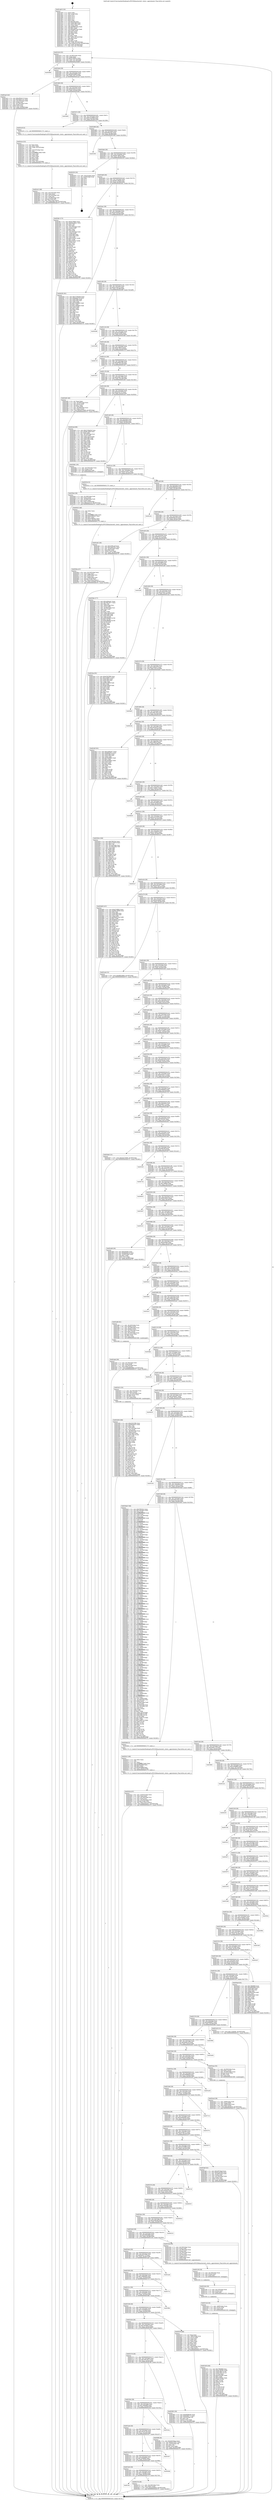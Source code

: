 digraph "0x401ab0" {
  label = "0x401ab0 (/mnt/c/Users/mathe/Desktop/tcc/POCII/binaries/extr_clock.c_approximate_Final-ollvm.out::main(0))"
  labelloc = "t"
  node[shape=record]

  Entry [label="",width=0.3,height=0.3,shape=circle,fillcolor=black,style=filled]
  "0x401b24" [label="{
     0x401b24 [32]\l
     | [instrs]\l
     &nbsp;&nbsp;0x401b24 \<+6\>: mov -0x160(%rbp),%eax\l
     &nbsp;&nbsp;0x401b2a \<+2\>: mov %eax,%ecx\l
     &nbsp;&nbsp;0x401b2c \<+6\>: sub $0x8329b951,%ecx\l
     &nbsp;&nbsp;0x401b32 \<+6\>: mov %eax,-0x174(%rbp)\l
     &nbsp;&nbsp;0x401b38 \<+6\>: mov %ecx,-0x178(%rbp)\l
     &nbsp;&nbsp;0x401b3e \<+6\>: je 0000000000403894 \<main+0x1de4\>\l
  }"]
  "0x403894" [label="{
     0x403894\l
  }", style=dashed]
  "0x401b44" [label="{
     0x401b44 [28]\l
     | [instrs]\l
     &nbsp;&nbsp;0x401b44 \<+5\>: jmp 0000000000401b49 \<main+0x99\>\l
     &nbsp;&nbsp;0x401b49 \<+6\>: mov -0x174(%rbp),%eax\l
     &nbsp;&nbsp;0x401b4f \<+5\>: sub $0x8882d86d,%eax\l
     &nbsp;&nbsp;0x401b54 \<+6\>: mov %eax,-0x17c(%rbp)\l
     &nbsp;&nbsp;0x401b5a \<+6\>: je 0000000000402ae3 \<main+0x1033\>\l
  }"]
  Exit [label="",width=0.3,height=0.3,shape=circle,fillcolor=black,style=filled,peripheries=2]
  "0x402ae3" [label="{
     0x402ae3 [42]\l
     | [instrs]\l
     &nbsp;&nbsp;0x402ae3 \<+5\>: mov $0xc09cb573,%eax\l
     &nbsp;&nbsp;0x402ae8 \<+5\>: mov $0x2b8a3701,%ecx\l
     &nbsp;&nbsp;0x402aed \<+7\>: mov -0x120(%rbp),%rdx\l
     &nbsp;&nbsp;0x402af4 \<+2\>: mov (%rdx),%esi\l
     &nbsp;&nbsp;0x402af6 \<+7\>: mov -0x130(%rbp),%rdx\l
     &nbsp;&nbsp;0x402afd \<+2\>: cmp (%rdx),%esi\l
     &nbsp;&nbsp;0x402aff \<+3\>: cmovl %ecx,%eax\l
     &nbsp;&nbsp;0x402b02 \<+6\>: mov %eax,-0x160(%rbp)\l
     &nbsp;&nbsp;0x402b08 \<+5\>: jmp 00000000004047f1 \<main+0x2d41\>\l
  }"]
  "0x401b60" [label="{
     0x401b60 [28]\l
     | [instrs]\l
     &nbsp;&nbsp;0x401b60 \<+5\>: jmp 0000000000401b65 \<main+0xb5\>\l
     &nbsp;&nbsp;0x401b65 \<+6\>: mov -0x174(%rbp),%eax\l
     &nbsp;&nbsp;0x401b6b \<+5\>: sub $0x8a92be72,%eax\l
     &nbsp;&nbsp;0x401b70 \<+6\>: mov %eax,-0x180(%rbp)\l
     &nbsp;&nbsp;0x401b76 \<+6\>: je 0000000000403d62 \<main+0x22b2\>\l
  }"]
  "0x4025fc" [label="{
     0x4025fc\l
  }", style=dashed]
  "0x403d62" [label="{
     0x403d62\l
  }", style=dashed]
  "0x401b7c" [label="{
     0x401b7c [28]\l
     | [instrs]\l
     &nbsp;&nbsp;0x401b7c \<+5\>: jmp 0000000000401b81 \<main+0xd1\>\l
     &nbsp;&nbsp;0x401b81 \<+6\>: mov -0x174(%rbp),%eax\l
     &nbsp;&nbsp;0x401b87 \<+5\>: sub $0x91ae290d,%eax\l
     &nbsp;&nbsp;0x401b8c \<+6\>: mov %eax,-0x184(%rbp)\l
     &nbsp;&nbsp;0x401b92 \<+6\>: je 0000000000402e19 \<main+0x1369\>\l
  }"]
  "0x404276" [label="{
     0x404276 [28]\l
     | [instrs]\l
     &nbsp;&nbsp;0x404276 \<+7\>: mov -0x158(%rbp),%rax\l
     &nbsp;&nbsp;0x40427d \<+6\>: movl $0x0,(%rax)\l
     &nbsp;&nbsp;0x404283 \<+10\>: movl $0xa43f3650,-0x160(%rbp)\l
     &nbsp;&nbsp;0x40428d \<+5\>: jmp 00000000004047f1 \<main+0x2d41\>\l
  }"]
  "0x402e19" [label="{
     0x402e19 [5]\l
     | [instrs]\l
     &nbsp;&nbsp;0x402e19 \<+5\>: call 0000000000401170 \<next_i\>\l
     | [calls]\l
     &nbsp;&nbsp;0x401170 \{1\} (/mnt/c/Users/mathe/Desktop/tcc/POCII/binaries/extr_clock.c_approximate_Final-ollvm.out::next_i)\l
  }"]
  "0x401b98" [label="{
     0x401b98 [28]\l
     | [instrs]\l
     &nbsp;&nbsp;0x401b98 \<+5\>: jmp 0000000000401b9d \<main+0xed\>\l
     &nbsp;&nbsp;0x401b9d \<+6\>: mov -0x174(%rbp),%eax\l
     &nbsp;&nbsp;0x401ba3 \<+5\>: sub $0x950bc2b1,%eax\l
     &nbsp;&nbsp;0x401ba8 \<+6\>: mov %eax,-0x188(%rbp)\l
     &nbsp;&nbsp;0x401bae \<+6\>: je 0000000000403308 \<main+0x1858\>\l
  }"]
  "0x4025e0" [label="{
     0x4025e0 [28]\l
     | [instrs]\l
     &nbsp;&nbsp;0x4025e0 \<+5\>: jmp 00000000004025e5 \<main+0xb35\>\l
     &nbsp;&nbsp;0x4025e5 \<+6\>: mov -0x174(%rbp),%eax\l
     &nbsp;&nbsp;0x4025eb \<+5\>: sub $0x7c2bb48c,%eax\l
     &nbsp;&nbsp;0x4025f0 \<+6\>: mov %eax,-0x300(%rbp)\l
     &nbsp;&nbsp;0x4025f6 \<+6\>: je 0000000000404276 \<main+0x27c6\>\l
  }"]
  "0x403308" [label="{
     0x403308\l
  }", style=dashed]
  "0x401bb4" [label="{
     0x401bb4 [28]\l
     | [instrs]\l
     &nbsp;&nbsp;0x401bb4 \<+5\>: jmp 0000000000401bb9 \<main+0x109\>\l
     &nbsp;&nbsp;0x401bb9 \<+6\>: mov -0x174(%rbp),%eax\l
     &nbsp;&nbsp;0x401bbf \<+5\>: sub $0x987aff3b,%eax\l
     &nbsp;&nbsp;0x401bc4 \<+6\>: mov %eax,-0x18c(%rbp)\l
     &nbsp;&nbsp;0x401bca \<+6\>: je 0000000000404350 \<main+0x28a0\>\l
  }"]
  "0x40444b" [label="{
     0x40444b\l
  }", style=dashed]
  "0x404350" [label="{
     0x404350 [18]\l
     | [instrs]\l
     &nbsp;&nbsp;0x404350 \<+3\>: mov -0x2c(%rbp),%eax\l
     &nbsp;&nbsp;0x404353 \<+4\>: lea -0x28(%rbp),%rsp\l
     &nbsp;&nbsp;0x404357 \<+1\>: pop %rbx\l
     &nbsp;&nbsp;0x404358 \<+2\>: pop %r12\l
     &nbsp;&nbsp;0x40435a \<+2\>: pop %r13\l
     &nbsp;&nbsp;0x40435c \<+2\>: pop %r14\l
     &nbsp;&nbsp;0x40435e \<+2\>: pop %r15\l
     &nbsp;&nbsp;0x404360 \<+1\>: pop %rbp\l
     &nbsp;&nbsp;0x404361 \<+1\>: ret\l
  }"]
  "0x401bd0" [label="{
     0x401bd0 [28]\l
     | [instrs]\l
     &nbsp;&nbsp;0x401bd0 \<+5\>: jmp 0000000000401bd5 \<main+0x125\>\l
     &nbsp;&nbsp;0x401bd5 \<+6\>: mov -0x174(%rbp),%eax\l
     &nbsp;&nbsp;0x401bdb \<+5\>: sub $0x9ba78838,%eax\l
     &nbsp;&nbsp;0x401be0 \<+6\>: mov %eax,-0x190(%rbp)\l
     &nbsp;&nbsp;0x401be6 \<+6\>: je 0000000000402bfc \<main+0x114c\>\l
  }"]
  "0x4025c4" [label="{
     0x4025c4 [28]\l
     | [instrs]\l
     &nbsp;&nbsp;0x4025c4 \<+5\>: jmp 00000000004025c9 \<main+0xb19\>\l
     &nbsp;&nbsp;0x4025c9 \<+6\>: mov -0x174(%rbp),%eax\l
     &nbsp;&nbsp;0x4025cf \<+5\>: sub $0x796dfbf6,%eax\l
     &nbsp;&nbsp;0x4025d4 \<+6\>: mov %eax,-0x2fc(%rbp)\l
     &nbsp;&nbsp;0x4025da \<+6\>: je 000000000040444b \<main+0x299b\>\l
  }"]
  "0x402bfc" [label="{
     0x402bfc [175]\l
     | [instrs]\l
     &nbsp;&nbsp;0x402bfc \<+5\>: mov $0xd21f6fd5,%eax\l
     &nbsp;&nbsp;0x402c01 \<+5\>: mov $0xd4ca8da1,%ecx\l
     &nbsp;&nbsp;0x402c06 \<+2\>: mov $0x1,%dl\l
     &nbsp;&nbsp;0x402c08 \<+2\>: xor %esi,%esi\l
     &nbsp;&nbsp;0x402c0a \<+7\>: mov -0x120(%rbp),%rdi\l
     &nbsp;&nbsp;0x402c11 \<+3\>: mov (%rdi),%r8d\l
     &nbsp;&nbsp;0x402c14 \<+3\>: sub $0x1,%esi\l
     &nbsp;&nbsp;0x402c17 \<+3\>: sub %esi,%r8d\l
     &nbsp;&nbsp;0x402c1a \<+7\>: mov -0x120(%rbp),%rdi\l
     &nbsp;&nbsp;0x402c21 \<+3\>: mov %r8d,(%rdi)\l
     &nbsp;&nbsp;0x402c24 \<+7\>: mov 0x407080,%esi\l
     &nbsp;&nbsp;0x402c2b \<+8\>: mov 0x407094,%r8d\l
     &nbsp;&nbsp;0x402c33 \<+3\>: mov %esi,%r9d\l
     &nbsp;&nbsp;0x402c36 \<+7\>: add $0xe703f3a7,%r9d\l
     &nbsp;&nbsp;0x402c3d \<+4\>: sub $0x1,%r9d\l
     &nbsp;&nbsp;0x402c41 \<+7\>: sub $0xe703f3a7,%r9d\l
     &nbsp;&nbsp;0x402c48 \<+4\>: imul %r9d,%esi\l
     &nbsp;&nbsp;0x402c4c \<+3\>: and $0x1,%esi\l
     &nbsp;&nbsp;0x402c4f \<+3\>: cmp $0x0,%esi\l
     &nbsp;&nbsp;0x402c52 \<+4\>: sete %r10b\l
     &nbsp;&nbsp;0x402c56 \<+4\>: cmp $0xa,%r8d\l
     &nbsp;&nbsp;0x402c5a \<+4\>: setl %r11b\l
     &nbsp;&nbsp;0x402c5e \<+3\>: mov %r10b,%bl\l
     &nbsp;&nbsp;0x402c61 \<+3\>: xor $0xff,%bl\l
     &nbsp;&nbsp;0x402c64 \<+3\>: mov %r11b,%r14b\l
     &nbsp;&nbsp;0x402c67 \<+4\>: xor $0xff,%r14b\l
     &nbsp;&nbsp;0x402c6b \<+3\>: xor $0x1,%dl\l
     &nbsp;&nbsp;0x402c6e \<+3\>: mov %bl,%r15b\l
     &nbsp;&nbsp;0x402c71 \<+4\>: and $0xff,%r15b\l
     &nbsp;&nbsp;0x402c75 \<+3\>: and %dl,%r10b\l
     &nbsp;&nbsp;0x402c78 \<+3\>: mov %r14b,%r12b\l
     &nbsp;&nbsp;0x402c7b \<+4\>: and $0xff,%r12b\l
     &nbsp;&nbsp;0x402c7f \<+3\>: and %dl,%r11b\l
     &nbsp;&nbsp;0x402c82 \<+3\>: or %r10b,%r15b\l
     &nbsp;&nbsp;0x402c85 \<+3\>: or %r11b,%r12b\l
     &nbsp;&nbsp;0x402c88 \<+3\>: xor %r12b,%r15b\l
     &nbsp;&nbsp;0x402c8b \<+3\>: or %r14b,%bl\l
     &nbsp;&nbsp;0x402c8e \<+3\>: xor $0xff,%bl\l
     &nbsp;&nbsp;0x402c91 \<+3\>: or $0x1,%dl\l
     &nbsp;&nbsp;0x402c94 \<+2\>: and %dl,%bl\l
     &nbsp;&nbsp;0x402c96 \<+3\>: or %bl,%r15b\l
     &nbsp;&nbsp;0x402c99 \<+4\>: test $0x1,%r15b\l
     &nbsp;&nbsp;0x402c9d \<+3\>: cmovne %ecx,%eax\l
     &nbsp;&nbsp;0x402ca0 \<+6\>: mov %eax,-0x160(%rbp)\l
     &nbsp;&nbsp;0x402ca6 \<+5\>: jmp 00000000004047f1 \<main+0x2d41\>\l
  }"]
  "0x401bec" [label="{
     0x401bec [28]\l
     | [instrs]\l
     &nbsp;&nbsp;0x401bec \<+5\>: jmp 0000000000401bf1 \<main+0x141\>\l
     &nbsp;&nbsp;0x401bf1 \<+6\>: mov -0x174(%rbp),%eax\l
     &nbsp;&nbsp;0x401bf7 \<+5\>: sub $0xa43f3650,%eax\l
     &nbsp;&nbsp;0x401bfc \<+6\>: mov %eax,-0x194(%rbp)\l
     &nbsp;&nbsp;0x401c02 \<+6\>: je 0000000000404292 \<main+0x27e2\>\l
  }"]
  "0x403507" [label="{
     0x403507\l
  }", style=dashed]
  "0x404292" [label="{
     0x404292 [91]\l
     | [instrs]\l
     &nbsp;&nbsp;0x404292 \<+5\>: mov $0x37564c0b,%eax\l
     &nbsp;&nbsp;0x404297 \<+5\>: mov $0xb44cf750,%ecx\l
     &nbsp;&nbsp;0x40429c \<+7\>: mov 0x407080,%edx\l
     &nbsp;&nbsp;0x4042a3 \<+7\>: mov 0x407094,%esi\l
     &nbsp;&nbsp;0x4042aa \<+2\>: mov %edx,%edi\l
     &nbsp;&nbsp;0x4042ac \<+6\>: add $0x1184db93,%edi\l
     &nbsp;&nbsp;0x4042b2 \<+3\>: sub $0x1,%edi\l
     &nbsp;&nbsp;0x4042b5 \<+6\>: sub $0x1184db93,%edi\l
     &nbsp;&nbsp;0x4042bb \<+3\>: imul %edi,%edx\l
     &nbsp;&nbsp;0x4042be \<+3\>: and $0x1,%edx\l
     &nbsp;&nbsp;0x4042c1 \<+3\>: cmp $0x0,%edx\l
     &nbsp;&nbsp;0x4042c4 \<+4\>: sete %r8b\l
     &nbsp;&nbsp;0x4042c8 \<+3\>: cmp $0xa,%esi\l
     &nbsp;&nbsp;0x4042cb \<+4\>: setl %r9b\l
     &nbsp;&nbsp;0x4042cf \<+3\>: mov %r8b,%r10b\l
     &nbsp;&nbsp;0x4042d2 \<+3\>: and %r9b,%r10b\l
     &nbsp;&nbsp;0x4042d5 \<+3\>: xor %r9b,%r8b\l
     &nbsp;&nbsp;0x4042d8 \<+3\>: or %r8b,%r10b\l
     &nbsp;&nbsp;0x4042db \<+4\>: test $0x1,%r10b\l
     &nbsp;&nbsp;0x4042df \<+3\>: cmovne %ecx,%eax\l
     &nbsp;&nbsp;0x4042e2 \<+6\>: mov %eax,-0x160(%rbp)\l
     &nbsp;&nbsp;0x4042e8 \<+5\>: jmp 00000000004047f1 \<main+0x2d41\>\l
  }"]
  "0x401c08" [label="{
     0x401c08 [28]\l
     | [instrs]\l
     &nbsp;&nbsp;0x401c08 \<+5\>: jmp 0000000000401c0d \<main+0x15d\>\l
     &nbsp;&nbsp;0x401c0d \<+6\>: mov -0x174(%rbp),%eax\l
     &nbsp;&nbsp;0x401c13 \<+5\>: sub $0xa519e51a,%eax\l
     &nbsp;&nbsp;0x401c18 \<+6\>: mov %eax,-0x198(%rbp)\l
     &nbsp;&nbsp;0x401c1e \<+6\>: je 0000000000404588 \<main+0x2ad8\>\l
  }"]
  "0x4025a8" [label="{
     0x4025a8 [28]\l
     | [instrs]\l
     &nbsp;&nbsp;0x4025a8 \<+5\>: jmp 00000000004025ad \<main+0xafd\>\l
     &nbsp;&nbsp;0x4025ad \<+6\>: mov -0x174(%rbp),%eax\l
     &nbsp;&nbsp;0x4025b3 \<+5\>: sub $0x79520779,%eax\l
     &nbsp;&nbsp;0x4025b8 \<+6\>: mov %eax,-0x2f8(%rbp)\l
     &nbsp;&nbsp;0x4025be \<+6\>: je 0000000000403507 \<main+0x1a57\>\l
  }"]
  "0x404588" [label="{
     0x404588\l
  }", style=dashed]
  "0x401c24" [label="{
     0x401c24 [28]\l
     | [instrs]\l
     &nbsp;&nbsp;0x401c24 \<+5\>: jmp 0000000000401c29 \<main+0x179\>\l
     &nbsp;&nbsp;0x401c29 \<+6\>: mov -0x174(%rbp),%eax\l
     &nbsp;&nbsp;0x401c2f \<+5\>: sub $0xa6e1d4f9,%eax\l
     &nbsp;&nbsp;0x401c34 \<+6\>: mov %eax,-0x19c(%rbp)\l
     &nbsp;&nbsp;0x401c3a \<+6\>: je 00000000004034f8 \<main+0x1a48\>\l
  }"]
  "0x403c4a" [label="{
     0x403c4a\l
  }", style=dashed]
  "0x4034f8" [label="{
     0x4034f8\l
  }", style=dashed]
  "0x401c40" [label="{
     0x401c40 [28]\l
     | [instrs]\l
     &nbsp;&nbsp;0x401c40 \<+5\>: jmp 0000000000401c45 \<main+0x195\>\l
     &nbsp;&nbsp;0x401c45 \<+6\>: mov -0x174(%rbp),%eax\l
     &nbsp;&nbsp;0x401c4b \<+5\>: sub $0xac5ff023,%eax\l
     &nbsp;&nbsp;0x401c50 \<+6\>: mov %eax,-0x1a0(%rbp)\l
     &nbsp;&nbsp;0x401c56 \<+6\>: je 000000000040472f \<main+0x2c7f\>\l
  }"]
  "0x40316f" [label="{
     0x40316f [100]\l
     | [instrs]\l
     &nbsp;&nbsp;0x40316f \<+5\>: mov $0x796dfbf6,%esi\l
     &nbsp;&nbsp;0x403174 \<+6\>: mov $0x474f28f3,%r9d\l
     &nbsp;&nbsp;0x40317a \<+8\>: mov 0x407080,%r10d\l
     &nbsp;&nbsp;0x403182 \<+8\>: mov 0x407094,%r11d\l
     &nbsp;&nbsp;0x40318a \<+3\>: mov %r10d,%ebx\l
     &nbsp;&nbsp;0x40318d \<+6\>: add $0x4203fa8c,%ebx\l
     &nbsp;&nbsp;0x403193 \<+3\>: sub $0x1,%ebx\l
     &nbsp;&nbsp;0x403196 \<+6\>: sub $0x4203fa8c,%ebx\l
     &nbsp;&nbsp;0x40319c \<+4\>: imul %ebx,%r10d\l
     &nbsp;&nbsp;0x4031a0 \<+4\>: and $0x1,%r10d\l
     &nbsp;&nbsp;0x4031a4 \<+4\>: cmp $0x0,%r10d\l
     &nbsp;&nbsp;0x4031a8 \<+4\>: sete %r14b\l
     &nbsp;&nbsp;0x4031ac \<+4\>: cmp $0xa,%r11d\l
     &nbsp;&nbsp;0x4031b0 \<+4\>: setl %r15b\l
     &nbsp;&nbsp;0x4031b4 \<+3\>: mov %r14b,%r12b\l
     &nbsp;&nbsp;0x4031b7 \<+3\>: and %r15b,%r12b\l
     &nbsp;&nbsp;0x4031ba \<+3\>: xor %r15b,%r14b\l
     &nbsp;&nbsp;0x4031bd \<+3\>: or %r14b,%r12b\l
     &nbsp;&nbsp;0x4031c0 \<+4\>: test $0x1,%r12b\l
     &nbsp;&nbsp;0x4031c4 \<+4\>: cmovne %r9d,%esi\l
     &nbsp;&nbsp;0x4031c8 \<+6\>: mov %esi,-0x160(%rbp)\l
     &nbsp;&nbsp;0x4031ce \<+5\>: jmp 00000000004047f1 \<main+0x2d41\>\l
  }"]
  "0x40472f" [label="{
     0x40472f\l
  }", style=dashed]
  "0x401c5c" [label="{
     0x401c5c [28]\l
     | [instrs]\l
     &nbsp;&nbsp;0x401c5c \<+5\>: jmp 0000000000401c61 \<main+0x1b1\>\l
     &nbsp;&nbsp;0x401c61 \<+6\>: mov -0x174(%rbp),%eax\l
     &nbsp;&nbsp;0x401c67 \<+5\>: sub $0xad684198,%eax\l
     &nbsp;&nbsp;0x401c6c \<+6\>: mov %eax,-0x1a4(%rbp)\l
     &nbsp;&nbsp;0x401c72 \<+6\>: je 00000000004033d7 \<main+0x1927\>\l
  }"]
  "0x40315d" [label="{
     0x40315d [18]\l
     | [instrs]\l
     &nbsp;&nbsp;0x40315d \<+7\>: mov -0xf8(%rbp),%rax\l
     &nbsp;&nbsp;0x403164 \<+3\>: mov (%rax),%rax\l
     &nbsp;&nbsp;0x403167 \<+3\>: mov %rax,%rdi\l
     &nbsp;&nbsp;0x40316a \<+5\>: call 0000000000401030 \<free@plt\>\l
     | [calls]\l
     &nbsp;&nbsp;0x401030 \{1\} (unknown)\l
  }"]
  "0x4033d7" [label="{
     0x4033d7\l
  }", style=dashed]
  "0x401c78" [label="{
     0x401c78 [28]\l
     | [instrs]\l
     &nbsp;&nbsp;0x401c78 \<+5\>: jmp 0000000000401c7d \<main+0x1cd\>\l
     &nbsp;&nbsp;0x401c7d \<+6\>: mov -0x174(%rbp),%eax\l
     &nbsp;&nbsp;0x401c83 \<+5\>: sub $0xb36bc708,%eax\l
     &nbsp;&nbsp;0x401c88 \<+6\>: mov %eax,-0x1a8(%rbp)\l
     &nbsp;&nbsp;0x401c8e \<+6\>: je 0000000000402e82 \<main+0x13d2\>\l
  }"]
  "0x40314b" [label="{
     0x40314b [18]\l
     | [instrs]\l
     &nbsp;&nbsp;0x40314b \<+7\>: mov -0x110(%rbp),%rax\l
     &nbsp;&nbsp;0x403152 \<+3\>: mov (%rax),%rax\l
     &nbsp;&nbsp;0x403155 \<+3\>: mov %rax,%rdi\l
     &nbsp;&nbsp;0x403158 \<+5\>: call 0000000000401030 \<free@plt\>\l
     | [calls]\l
     &nbsp;&nbsp;0x401030 \{1\} (unknown)\l
  }"]
  "0x402e82" [label="{
     0x402e82 [40]\l
     | [instrs]\l
     &nbsp;&nbsp;0x402e82 \<+2\>: xor %eax,%eax\l
     &nbsp;&nbsp;0x402e84 \<+7\>: mov -0x108(%rbp),%rcx\l
     &nbsp;&nbsp;0x402e8b \<+2\>: mov (%rcx),%edx\l
     &nbsp;&nbsp;0x402e8d \<+3\>: sub $0x1,%eax\l
     &nbsp;&nbsp;0x402e90 \<+2\>: sub %eax,%edx\l
     &nbsp;&nbsp;0x402e92 \<+7\>: mov -0x108(%rbp),%rcx\l
     &nbsp;&nbsp;0x402e99 \<+2\>: mov %edx,(%rcx)\l
     &nbsp;&nbsp;0x402e9b \<+10\>: movl $0x5b379380,-0x160(%rbp)\l
     &nbsp;&nbsp;0x402ea5 \<+5\>: jmp 00000000004047f1 \<main+0x2d41\>\l
  }"]
  "0x401c94" [label="{
     0x401c94 [28]\l
     | [instrs]\l
     &nbsp;&nbsp;0x401c94 \<+5\>: jmp 0000000000401c99 \<main+0x1e9\>\l
     &nbsp;&nbsp;0x401c99 \<+6\>: mov -0x174(%rbp),%eax\l
     &nbsp;&nbsp;0x401c9f \<+5\>: sub $0xb44cf750,%eax\l
     &nbsp;&nbsp;0x401ca4 \<+6\>: mov %eax,-0x1ac(%rbp)\l
     &nbsp;&nbsp;0x401caa \<+6\>: je 00000000004042ed \<main+0x283d\>\l
  }"]
  "0x403139" [label="{
     0x403139 [18]\l
     | [instrs]\l
     &nbsp;&nbsp;0x403139 \<+7\>: mov -0x128(%rbp),%rax\l
     &nbsp;&nbsp;0x403140 \<+3\>: mov (%rax),%rax\l
     &nbsp;&nbsp;0x403143 \<+3\>: mov %rax,%rdi\l
     &nbsp;&nbsp;0x403146 \<+5\>: call 0000000000401030 \<free@plt\>\l
     | [calls]\l
     &nbsp;&nbsp;0x401030 \{1\} (unknown)\l
  }"]
  "0x4042ed" [label="{
     0x4042ed [99]\l
     | [instrs]\l
     &nbsp;&nbsp;0x4042ed \<+5\>: mov $0x37564c0b,%eax\l
     &nbsp;&nbsp;0x4042f2 \<+5\>: mov $0x987aff3b,%ecx\l
     &nbsp;&nbsp;0x4042f7 \<+2\>: xor %edx,%edx\l
     &nbsp;&nbsp;0x4042f9 \<+7\>: mov -0x158(%rbp),%rsi\l
     &nbsp;&nbsp;0x404300 \<+2\>: mov (%rsi),%edi\l
     &nbsp;&nbsp;0x404302 \<+3\>: mov %edi,-0x2c(%rbp)\l
     &nbsp;&nbsp;0x404305 \<+7\>: mov 0x407080,%edi\l
     &nbsp;&nbsp;0x40430c \<+8\>: mov 0x407094,%r8d\l
     &nbsp;&nbsp;0x404314 \<+3\>: sub $0x1,%edx\l
     &nbsp;&nbsp;0x404317 \<+3\>: mov %edi,%r9d\l
     &nbsp;&nbsp;0x40431a \<+3\>: add %edx,%r9d\l
     &nbsp;&nbsp;0x40431d \<+4\>: imul %r9d,%edi\l
     &nbsp;&nbsp;0x404321 \<+3\>: and $0x1,%edi\l
     &nbsp;&nbsp;0x404324 \<+3\>: cmp $0x0,%edi\l
     &nbsp;&nbsp;0x404327 \<+4\>: sete %r10b\l
     &nbsp;&nbsp;0x40432b \<+4\>: cmp $0xa,%r8d\l
     &nbsp;&nbsp;0x40432f \<+4\>: setl %r11b\l
     &nbsp;&nbsp;0x404333 \<+3\>: mov %r10b,%bl\l
     &nbsp;&nbsp;0x404336 \<+3\>: and %r11b,%bl\l
     &nbsp;&nbsp;0x404339 \<+3\>: xor %r11b,%r10b\l
     &nbsp;&nbsp;0x40433c \<+3\>: or %r10b,%bl\l
     &nbsp;&nbsp;0x40433f \<+3\>: test $0x1,%bl\l
     &nbsp;&nbsp;0x404342 \<+3\>: cmovne %ecx,%eax\l
     &nbsp;&nbsp;0x404345 \<+6\>: mov %eax,-0x160(%rbp)\l
     &nbsp;&nbsp;0x40434b \<+5\>: jmp 00000000004047f1 \<main+0x2d41\>\l
  }"]
  "0x401cb0" [label="{
     0x401cb0 [28]\l
     | [instrs]\l
     &nbsp;&nbsp;0x401cb0 \<+5\>: jmp 0000000000401cb5 \<main+0x205\>\l
     &nbsp;&nbsp;0x401cb5 \<+6\>: mov -0x174(%rbp),%eax\l
     &nbsp;&nbsp;0x401cbb \<+5\>: sub $0xb9096cbb,%eax\l
     &nbsp;&nbsp;0x401cc0 \<+6\>: mov %eax,-0x1b0(%rbp)\l
     &nbsp;&nbsp;0x401cc6 \<+6\>: je 00000000004029d1 \<main+0xf21\>\l
  }"]
  "0x40304a" [label="{
     0x40304a [47]\l
     | [instrs]\l
     &nbsp;&nbsp;0x40304a \<+6\>: mov -0x318(%rbp),%ecx\l
     &nbsp;&nbsp;0x403050 \<+3\>: imul %eax,%ecx\l
     &nbsp;&nbsp;0x403053 \<+7\>: mov -0xf8(%rbp),%rsi\l
     &nbsp;&nbsp;0x40305a \<+3\>: mov (%rsi),%rsi\l
     &nbsp;&nbsp;0x40305d \<+7\>: mov -0xf0(%rbp),%rdi\l
     &nbsp;&nbsp;0x403064 \<+3\>: movslq (%rdi),%rdi\l
     &nbsp;&nbsp;0x403067 \<+3\>: mov %ecx,(%rsi,%rdi,4)\l
     &nbsp;&nbsp;0x40306a \<+10\>: movl $0x75c936df,-0x160(%rbp)\l
     &nbsp;&nbsp;0x403074 \<+5\>: jmp 00000000004047f1 \<main+0x2d41\>\l
  }"]
  "0x4029d1" [label="{
     0x4029d1 [19]\l
     | [instrs]\l
     &nbsp;&nbsp;0x4029d1 \<+7\>: mov -0x150(%rbp),%rax\l
     &nbsp;&nbsp;0x4029d8 \<+3\>: mov (%rax),%rax\l
     &nbsp;&nbsp;0x4029db \<+4\>: mov 0x8(%rax),%rdi\l
     &nbsp;&nbsp;0x4029df \<+5\>: call 0000000000401070 \<atoi@plt\>\l
     | [calls]\l
     &nbsp;&nbsp;0x401070 \{1\} (unknown)\l
  }"]
  "0x401ccc" [label="{
     0x401ccc [28]\l
     | [instrs]\l
     &nbsp;&nbsp;0x401ccc \<+5\>: jmp 0000000000401cd1 \<main+0x221\>\l
     &nbsp;&nbsp;0x401cd1 \<+6\>: mov -0x174(%rbp),%eax\l
     &nbsp;&nbsp;0x401cd7 \<+5\>: sub $0xba22f5b7,%eax\l
     &nbsp;&nbsp;0x401cdc \<+6\>: mov %eax,-0x1b4(%rbp)\l
     &nbsp;&nbsp;0x401ce2 \<+6\>: je 000000000040301d \<main+0x156d\>\l
  }"]
  "0x403022" [label="{
     0x403022 [40]\l
     | [instrs]\l
     &nbsp;&nbsp;0x403022 \<+5\>: mov $0x2,%ecx\l
     &nbsp;&nbsp;0x403027 \<+1\>: cltd\l
     &nbsp;&nbsp;0x403028 \<+2\>: idiv %ecx\l
     &nbsp;&nbsp;0x40302a \<+6\>: imul $0xfffffffe,%edx,%ecx\l
     &nbsp;&nbsp;0x403030 \<+6\>: add $0xe108d341,%ecx\l
     &nbsp;&nbsp;0x403036 \<+3\>: add $0x1,%ecx\l
     &nbsp;&nbsp;0x403039 \<+6\>: sub $0xe108d341,%ecx\l
     &nbsp;&nbsp;0x40303f \<+6\>: mov %ecx,-0x318(%rbp)\l
     &nbsp;&nbsp;0x403045 \<+5\>: call 0000000000401170 \<next_i\>\l
     | [calls]\l
     &nbsp;&nbsp;0x401170 \{1\} (/mnt/c/Users/mathe/Desktop/tcc/POCII/binaries/extr_clock.c_approximate_Final-ollvm.out::next_i)\l
  }"]
  "0x40301d" [label="{
     0x40301d [5]\l
     | [instrs]\l
     &nbsp;&nbsp;0x40301d \<+5\>: call 0000000000401170 \<next_i\>\l
     | [calls]\l
     &nbsp;&nbsp;0x401170 \{1\} (/mnt/c/Users/mathe/Desktop/tcc/POCII/binaries/extr_clock.c_approximate_Final-ollvm.out::next_i)\l
  }"]
  "0x401ce8" [label="{
     0x401ce8 [28]\l
     | [instrs]\l
     &nbsp;&nbsp;0x401ce8 \<+5\>: jmp 0000000000401ced \<main+0x23d\>\l
     &nbsp;&nbsp;0x401ced \<+6\>: mov -0x174(%rbp),%eax\l
     &nbsp;&nbsp;0x401cf3 \<+5\>: sub $0xbb99b65d,%eax\l
     &nbsp;&nbsp;0x401cf8 \<+6\>: mov %eax,-0x1b8(%rbp)\l
     &nbsp;&nbsp;0x401cfe \<+6\>: je 00000000004041dc \<main+0x272c\>\l
  }"]
  "0x40258c" [label="{
     0x40258c [28]\l
     | [instrs]\l
     &nbsp;&nbsp;0x40258c \<+5\>: jmp 0000000000402591 \<main+0xae1\>\l
     &nbsp;&nbsp;0x402591 \<+6\>: mov -0x174(%rbp),%eax\l
     &nbsp;&nbsp;0x402597 \<+5\>: sub $0x78bbddf4,%eax\l
     &nbsp;&nbsp;0x40259c \<+6\>: mov %eax,-0x2f4(%rbp)\l
     &nbsp;&nbsp;0x4025a2 \<+6\>: je 0000000000403c4a \<main+0x219a\>\l
  }"]
  "0x4041dc" [label="{
     0x4041dc\l
  }", style=dashed]
  "0x401d04" [label="{
     0x401d04 [28]\l
     | [instrs]\l
     &nbsp;&nbsp;0x401d04 \<+5\>: jmp 0000000000401d09 \<main+0x259\>\l
     &nbsp;&nbsp;0x401d09 \<+6\>: mov -0x174(%rbp),%eax\l
     &nbsp;&nbsp;0x401d0f \<+5\>: sub $0xbbb4ba18,%eax\l
     &nbsp;&nbsp;0x401d14 \<+6\>: mov %eax,-0x1bc(%rbp)\l
     &nbsp;&nbsp;0x401d1a \<+6\>: je 0000000000402a62 \<main+0xfb2\>\l
  }"]
  "0x402fff" [label="{
     0x402fff [30]\l
     | [instrs]\l
     &nbsp;&nbsp;0x402fff \<+5\>: mov $0x444204aa,%eax\l
     &nbsp;&nbsp;0x403004 \<+5\>: mov $0xba22f5b7,%ecx\l
     &nbsp;&nbsp;0x403009 \<+3\>: mov -0x2e(%rbp),%dl\l
     &nbsp;&nbsp;0x40300c \<+3\>: test $0x1,%dl\l
     &nbsp;&nbsp;0x40300f \<+3\>: cmovne %ecx,%eax\l
     &nbsp;&nbsp;0x403012 \<+6\>: mov %eax,-0x160(%rbp)\l
     &nbsp;&nbsp;0x403018 \<+5\>: jmp 00000000004047f1 \<main+0x2d41\>\l
  }"]
  "0x402a62" [label="{
     0x402a62 [30]\l
     | [instrs]\l
     &nbsp;&nbsp;0x402a62 \<+5\>: mov $0x5e96caef,%eax\l
     &nbsp;&nbsp;0x402a67 \<+5\>: mov $0x1dad14e1,%ecx\l
     &nbsp;&nbsp;0x402a6c \<+3\>: mov -0x34(%rbp),%edx\l
     &nbsp;&nbsp;0x402a6f \<+3\>: cmp $0x0,%edx\l
     &nbsp;&nbsp;0x402a72 \<+3\>: cmove %ecx,%eax\l
     &nbsp;&nbsp;0x402a75 \<+6\>: mov %eax,-0x160(%rbp)\l
     &nbsp;&nbsp;0x402a7b \<+5\>: jmp 00000000004047f1 \<main+0x2d41\>\l
  }"]
  "0x401d20" [label="{
     0x401d20 [28]\l
     | [instrs]\l
     &nbsp;&nbsp;0x401d20 \<+5\>: jmp 0000000000401d25 \<main+0x275\>\l
     &nbsp;&nbsp;0x401d25 \<+6\>: mov -0x174(%rbp),%eax\l
     &nbsp;&nbsp;0x401d2b \<+5\>: sub $0xbf4287ca,%eax\l
     &nbsp;&nbsp;0x401d30 \<+6\>: mov %eax,-0x1c0(%rbp)\l
     &nbsp;&nbsp;0x401d36 \<+6\>: je 0000000000402f4e \<main+0x149e\>\l
  }"]
  "0x402ecd" [label="{
     0x402ecd [38]\l
     | [instrs]\l
     &nbsp;&nbsp;0x402ecd \<+7\>: mov -0xf8(%rbp),%rdi\l
     &nbsp;&nbsp;0x402ed4 \<+3\>: mov %rax,(%rdi)\l
     &nbsp;&nbsp;0x402ed7 \<+7\>: mov -0xf0(%rbp),%rax\l
     &nbsp;&nbsp;0x402ede \<+6\>: movl $0x0,(%rax)\l
     &nbsp;&nbsp;0x402ee4 \<+10\>: movl $0xc491be33,-0x160(%rbp)\l
     &nbsp;&nbsp;0x402eee \<+5\>: jmp 00000000004047f1 \<main+0x2d41\>\l
  }"]
  "0x402f4e" [label="{
     0x402f4e [177]\l
     | [instrs]\l
     &nbsp;&nbsp;0x402f4e \<+5\>: mov $0x2a06aa47,%eax\l
     &nbsp;&nbsp;0x402f53 \<+5\>: mov $0x78615877,%ecx\l
     &nbsp;&nbsp;0x402f58 \<+2\>: mov $0x1,%dl\l
     &nbsp;&nbsp;0x402f5a \<+7\>: mov -0xf0(%rbp),%rsi\l
     &nbsp;&nbsp;0x402f61 \<+2\>: mov (%rsi),%edi\l
     &nbsp;&nbsp;0x402f63 \<+7\>: mov -0x100(%rbp),%rsi\l
     &nbsp;&nbsp;0x402f6a \<+2\>: cmp (%rsi),%edi\l
     &nbsp;&nbsp;0x402f6c \<+4\>: setl %r8b\l
     &nbsp;&nbsp;0x402f70 \<+4\>: and $0x1,%r8b\l
     &nbsp;&nbsp;0x402f74 \<+4\>: mov %r8b,-0x2e(%rbp)\l
     &nbsp;&nbsp;0x402f78 \<+7\>: mov 0x407080,%edi\l
     &nbsp;&nbsp;0x402f7f \<+8\>: mov 0x407094,%r9d\l
     &nbsp;&nbsp;0x402f87 \<+3\>: mov %edi,%r10d\l
     &nbsp;&nbsp;0x402f8a \<+7\>: add $0x61ffb688,%r10d\l
     &nbsp;&nbsp;0x402f91 \<+4\>: sub $0x1,%r10d\l
     &nbsp;&nbsp;0x402f95 \<+7\>: sub $0x61ffb688,%r10d\l
     &nbsp;&nbsp;0x402f9c \<+4\>: imul %r10d,%edi\l
     &nbsp;&nbsp;0x402fa0 \<+3\>: and $0x1,%edi\l
     &nbsp;&nbsp;0x402fa3 \<+3\>: cmp $0x0,%edi\l
     &nbsp;&nbsp;0x402fa6 \<+4\>: sete %r8b\l
     &nbsp;&nbsp;0x402faa \<+4\>: cmp $0xa,%r9d\l
     &nbsp;&nbsp;0x402fae \<+4\>: setl %r11b\l
     &nbsp;&nbsp;0x402fb2 \<+3\>: mov %r8b,%bl\l
     &nbsp;&nbsp;0x402fb5 \<+3\>: xor $0xff,%bl\l
     &nbsp;&nbsp;0x402fb8 \<+3\>: mov %r11b,%r14b\l
     &nbsp;&nbsp;0x402fbb \<+4\>: xor $0xff,%r14b\l
     &nbsp;&nbsp;0x402fbf \<+3\>: xor $0x1,%dl\l
     &nbsp;&nbsp;0x402fc2 \<+3\>: mov %bl,%r15b\l
     &nbsp;&nbsp;0x402fc5 \<+4\>: and $0xff,%r15b\l
     &nbsp;&nbsp;0x402fc9 \<+3\>: and %dl,%r8b\l
     &nbsp;&nbsp;0x402fcc \<+3\>: mov %r14b,%r12b\l
     &nbsp;&nbsp;0x402fcf \<+4\>: and $0xff,%r12b\l
     &nbsp;&nbsp;0x402fd3 \<+3\>: and %dl,%r11b\l
     &nbsp;&nbsp;0x402fd6 \<+3\>: or %r8b,%r15b\l
     &nbsp;&nbsp;0x402fd9 \<+3\>: or %r11b,%r12b\l
     &nbsp;&nbsp;0x402fdc \<+3\>: xor %r12b,%r15b\l
     &nbsp;&nbsp;0x402fdf \<+3\>: or %r14b,%bl\l
     &nbsp;&nbsp;0x402fe2 \<+3\>: xor $0xff,%bl\l
     &nbsp;&nbsp;0x402fe5 \<+3\>: or $0x1,%dl\l
     &nbsp;&nbsp;0x402fe8 \<+2\>: and %dl,%bl\l
     &nbsp;&nbsp;0x402fea \<+3\>: or %bl,%r15b\l
     &nbsp;&nbsp;0x402fed \<+4\>: test $0x1,%r15b\l
     &nbsp;&nbsp;0x402ff1 \<+3\>: cmovne %ecx,%eax\l
     &nbsp;&nbsp;0x402ff4 \<+6\>: mov %eax,-0x160(%rbp)\l
     &nbsp;&nbsp;0x402ffa \<+5\>: jmp 00000000004047f1 \<main+0x2d41\>\l
  }"]
  "0x401d3c" [label="{
     0x401d3c [28]\l
     | [instrs]\l
     &nbsp;&nbsp;0x401d3c \<+5\>: jmp 0000000000401d41 \<main+0x291\>\l
     &nbsp;&nbsp;0x401d41 \<+6\>: mov -0x174(%rbp),%eax\l
     &nbsp;&nbsp;0x401d47 \<+5\>: sub $0xc0605f68,%eax\l
     &nbsp;&nbsp;0x401d4c \<+6\>: mov %eax,-0x1c4(%rbp)\l
     &nbsp;&nbsp;0x401d52 \<+6\>: je 0000000000403af6 \<main+0x2046\>\l
  }"]
  "0x402e52" [label="{
     0x402e52 [48]\l
     | [instrs]\l
     &nbsp;&nbsp;0x402e52 \<+6\>: mov -0x314(%rbp),%ecx\l
     &nbsp;&nbsp;0x402e58 \<+3\>: imul %eax,%ecx\l
     &nbsp;&nbsp;0x402e5b \<+7\>: mov -0x110(%rbp),%r8\l
     &nbsp;&nbsp;0x402e62 \<+3\>: mov (%r8),%r8\l
     &nbsp;&nbsp;0x402e65 \<+7\>: mov -0x108(%rbp),%r9\l
     &nbsp;&nbsp;0x402e6c \<+3\>: movslq (%r9),%r9\l
     &nbsp;&nbsp;0x402e6f \<+4\>: mov %ecx,(%r8,%r9,4)\l
     &nbsp;&nbsp;0x402e73 \<+10\>: movl $0xb36bc708,-0x160(%rbp)\l
     &nbsp;&nbsp;0x402e7d \<+5\>: jmp 00000000004047f1 \<main+0x2d41\>\l
  }"]
  "0x403af6" [label="{
     0x403af6\l
  }", style=dashed]
  "0x401d58" [label="{
     0x401d58 [28]\l
     | [instrs]\l
     &nbsp;&nbsp;0x401d58 \<+5\>: jmp 0000000000401d5d \<main+0x2ad\>\l
     &nbsp;&nbsp;0x401d5d \<+6\>: mov -0x174(%rbp),%eax\l
     &nbsp;&nbsp;0x401d63 \<+5\>: sub $0xc09cb573,%eax\l
     &nbsp;&nbsp;0x401d68 \<+6\>: mov %eax,-0x1c8(%rbp)\l
     &nbsp;&nbsp;0x401d6e \<+6\>: je 0000000000402cba \<main+0x120a\>\l
  }"]
  "0x402e1e" [label="{
     0x402e1e [52]\l
     | [instrs]\l
     &nbsp;&nbsp;0x402e1e \<+2\>: xor %ecx,%ecx\l
     &nbsp;&nbsp;0x402e20 \<+5\>: mov $0x2,%edx\l
     &nbsp;&nbsp;0x402e25 \<+6\>: mov %edx,-0x310(%rbp)\l
     &nbsp;&nbsp;0x402e2b \<+1\>: cltd\l
     &nbsp;&nbsp;0x402e2c \<+6\>: mov -0x310(%rbp),%esi\l
     &nbsp;&nbsp;0x402e32 \<+2\>: idiv %esi\l
     &nbsp;&nbsp;0x402e34 \<+6\>: imul $0xfffffffe,%edx,%edx\l
     &nbsp;&nbsp;0x402e3a \<+2\>: mov %ecx,%edi\l
     &nbsp;&nbsp;0x402e3c \<+2\>: sub %edx,%edi\l
     &nbsp;&nbsp;0x402e3e \<+2\>: mov %ecx,%edx\l
     &nbsp;&nbsp;0x402e40 \<+3\>: sub $0x1,%edx\l
     &nbsp;&nbsp;0x402e43 \<+2\>: add %edx,%edi\l
     &nbsp;&nbsp;0x402e45 \<+2\>: sub %edi,%ecx\l
     &nbsp;&nbsp;0x402e47 \<+6\>: mov %ecx,-0x314(%rbp)\l
     &nbsp;&nbsp;0x402e4d \<+5\>: call 0000000000401170 \<next_i\>\l
     | [calls]\l
     &nbsp;&nbsp;0x401170 \{1\} (/mnt/c/Users/mathe/Desktop/tcc/POCII/binaries/extr_clock.c_approximate_Final-ollvm.out::next_i)\l
  }"]
  "0x402cba" [label="{
     0x402cba [91]\l
     | [instrs]\l
     &nbsp;&nbsp;0x402cba \<+5\>: mov $0x433d76fb,%eax\l
     &nbsp;&nbsp;0x402cbf \<+5\>: mov $0x23af9975,%ecx\l
     &nbsp;&nbsp;0x402cc4 \<+7\>: mov 0x407080,%edx\l
     &nbsp;&nbsp;0x402ccb \<+7\>: mov 0x407094,%esi\l
     &nbsp;&nbsp;0x402cd2 \<+2\>: mov %edx,%edi\l
     &nbsp;&nbsp;0x402cd4 \<+6\>: add $0xf91a9609,%edi\l
     &nbsp;&nbsp;0x402cda \<+3\>: sub $0x1,%edi\l
     &nbsp;&nbsp;0x402cdd \<+6\>: sub $0xf91a9609,%edi\l
     &nbsp;&nbsp;0x402ce3 \<+3\>: imul %edi,%edx\l
     &nbsp;&nbsp;0x402ce6 \<+3\>: and $0x1,%edx\l
     &nbsp;&nbsp;0x402ce9 \<+3\>: cmp $0x0,%edx\l
     &nbsp;&nbsp;0x402cec \<+4\>: sete %r8b\l
     &nbsp;&nbsp;0x402cf0 \<+3\>: cmp $0xa,%esi\l
     &nbsp;&nbsp;0x402cf3 \<+4\>: setl %r9b\l
     &nbsp;&nbsp;0x402cf7 \<+3\>: mov %r8b,%r10b\l
     &nbsp;&nbsp;0x402cfa \<+3\>: and %r9b,%r10b\l
     &nbsp;&nbsp;0x402cfd \<+3\>: xor %r9b,%r8b\l
     &nbsp;&nbsp;0x402d00 \<+3\>: or %r8b,%r10b\l
     &nbsp;&nbsp;0x402d03 \<+4\>: test $0x1,%r10b\l
     &nbsp;&nbsp;0x402d07 \<+3\>: cmovne %ecx,%eax\l
     &nbsp;&nbsp;0x402d0a \<+6\>: mov %eax,-0x160(%rbp)\l
     &nbsp;&nbsp;0x402d10 \<+5\>: jmp 00000000004047f1 \<main+0x2d41\>\l
  }"]
  "0x401d74" [label="{
     0x401d74 [28]\l
     | [instrs]\l
     &nbsp;&nbsp;0x401d74 \<+5\>: jmp 0000000000401d79 \<main+0x2c9\>\l
     &nbsp;&nbsp;0x401d79 \<+6\>: mov -0x174(%rbp),%eax\l
     &nbsp;&nbsp;0x401d7f \<+5\>: sub $0xc3490a33,%eax\l
     &nbsp;&nbsp;0x401d84 \<+6\>: mov %eax,-0x1cc(%rbp)\l
     &nbsp;&nbsp;0x401d8a \<+6\>: je 00000000004046f2 \<main+0x2c42\>\l
  }"]
  "0x402d38" [label="{
     0x402d38 [168]\l
     | [instrs]\l
     &nbsp;&nbsp;0x402d38 \<+5\>: mov $0x433d76fb,%ecx\l
     &nbsp;&nbsp;0x402d3d \<+5\>: mov $0xf944d03c,%edx\l
     &nbsp;&nbsp;0x402d42 \<+3\>: mov $0x1,%sil\l
     &nbsp;&nbsp;0x402d45 \<+3\>: xor %r8d,%r8d\l
     &nbsp;&nbsp;0x402d48 \<+7\>: mov -0x110(%rbp),%rdi\l
     &nbsp;&nbsp;0x402d4f \<+3\>: mov %rax,(%rdi)\l
     &nbsp;&nbsp;0x402d52 \<+7\>: mov -0x108(%rbp),%rax\l
     &nbsp;&nbsp;0x402d59 \<+6\>: movl $0x0,(%rax)\l
     &nbsp;&nbsp;0x402d5f \<+8\>: mov 0x407080,%r9d\l
     &nbsp;&nbsp;0x402d67 \<+8\>: mov 0x407094,%r10d\l
     &nbsp;&nbsp;0x402d6f \<+4\>: sub $0x1,%r8d\l
     &nbsp;&nbsp;0x402d73 \<+3\>: mov %r9d,%r11d\l
     &nbsp;&nbsp;0x402d76 \<+3\>: add %r8d,%r11d\l
     &nbsp;&nbsp;0x402d79 \<+4\>: imul %r11d,%r9d\l
     &nbsp;&nbsp;0x402d7d \<+4\>: and $0x1,%r9d\l
     &nbsp;&nbsp;0x402d81 \<+4\>: cmp $0x0,%r9d\l
     &nbsp;&nbsp;0x402d85 \<+3\>: sete %bl\l
     &nbsp;&nbsp;0x402d88 \<+4\>: cmp $0xa,%r10d\l
     &nbsp;&nbsp;0x402d8c \<+4\>: setl %r14b\l
     &nbsp;&nbsp;0x402d90 \<+3\>: mov %bl,%r15b\l
     &nbsp;&nbsp;0x402d93 \<+4\>: xor $0xff,%r15b\l
     &nbsp;&nbsp;0x402d97 \<+3\>: mov %r14b,%r12b\l
     &nbsp;&nbsp;0x402d9a \<+4\>: xor $0xff,%r12b\l
     &nbsp;&nbsp;0x402d9e \<+4\>: xor $0x1,%sil\l
     &nbsp;&nbsp;0x402da2 \<+3\>: mov %r15b,%r13b\l
     &nbsp;&nbsp;0x402da5 \<+4\>: and $0xff,%r13b\l
     &nbsp;&nbsp;0x402da9 \<+3\>: and %sil,%bl\l
     &nbsp;&nbsp;0x402dac \<+3\>: mov %r12b,%al\l
     &nbsp;&nbsp;0x402daf \<+2\>: and $0xff,%al\l
     &nbsp;&nbsp;0x402db1 \<+3\>: and %sil,%r14b\l
     &nbsp;&nbsp;0x402db4 \<+3\>: or %bl,%r13b\l
     &nbsp;&nbsp;0x402db7 \<+3\>: or %r14b,%al\l
     &nbsp;&nbsp;0x402dba \<+3\>: xor %al,%r13b\l
     &nbsp;&nbsp;0x402dbd \<+3\>: or %r12b,%r15b\l
     &nbsp;&nbsp;0x402dc0 \<+4\>: xor $0xff,%r15b\l
     &nbsp;&nbsp;0x402dc4 \<+4\>: or $0x1,%sil\l
     &nbsp;&nbsp;0x402dc8 \<+3\>: and %sil,%r15b\l
     &nbsp;&nbsp;0x402dcb \<+3\>: or %r15b,%r13b\l
     &nbsp;&nbsp;0x402dce \<+4\>: test $0x1,%r13b\l
     &nbsp;&nbsp;0x402dd2 \<+3\>: cmovne %edx,%ecx\l
     &nbsp;&nbsp;0x402dd5 \<+6\>: mov %ecx,-0x160(%rbp)\l
     &nbsp;&nbsp;0x402ddb \<+5\>: jmp 00000000004047f1 \<main+0x2d41\>\l
  }"]
  "0x4046f2" [label="{
     0x4046f2\l
  }", style=dashed]
  "0x401d90" [label="{
     0x401d90 [28]\l
     | [instrs]\l
     &nbsp;&nbsp;0x401d90 \<+5\>: jmp 0000000000401d95 \<main+0x2e5\>\l
     &nbsp;&nbsp;0x401d95 \<+6\>: mov -0x174(%rbp),%eax\l
     &nbsp;&nbsp;0x401d9b \<+5\>: sub $0xc48b129c,%eax\l
     &nbsp;&nbsp;0x401da0 \<+6\>: mov %eax,-0x1d0(%rbp)\l
     &nbsp;&nbsp;0x401da6 \<+6\>: je 000000000040450e \<main+0x2a5e\>\l
  }"]
  "0x402b3a" [label="{
     0x402b3a [47]\l
     | [instrs]\l
     &nbsp;&nbsp;0x402b3a \<+6\>: mov -0x30c(%rbp),%ecx\l
     &nbsp;&nbsp;0x402b40 \<+3\>: imul %eax,%ecx\l
     &nbsp;&nbsp;0x402b43 \<+7\>: mov -0x128(%rbp),%rsi\l
     &nbsp;&nbsp;0x402b4a \<+3\>: mov (%rsi),%rsi\l
     &nbsp;&nbsp;0x402b4d \<+7\>: mov -0x120(%rbp),%rdi\l
     &nbsp;&nbsp;0x402b54 \<+3\>: movslq (%rdi),%rdi\l
     &nbsp;&nbsp;0x402b57 \<+3\>: mov %ecx,(%rsi,%rdi,4)\l
     &nbsp;&nbsp;0x402b5a \<+10\>: movl $0xd345a017,-0x160(%rbp)\l
     &nbsp;&nbsp;0x402b64 \<+5\>: jmp 00000000004047f1 \<main+0x2d41\>\l
  }"]
  "0x40450e" [label="{
     0x40450e\l
  }", style=dashed]
  "0x401dac" [label="{
     0x401dac [28]\l
     | [instrs]\l
     &nbsp;&nbsp;0x401dac \<+5\>: jmp 0000000000401db1 \<main+0x301\>\l
     &nbsp;&nbsp;0x401db1 \<+6\>: mov -0x174(%rbp),%eax\l
     &nbsp;&nbsp;0x401db7 \<+5\>: sub $0xc491be33,%eax\l
     &nbsp;&nbsp;0x401dbc \<+6\>: mov %eax,-0x1d4(%rbp)\l
     &nbsp;&nbsp;0x401dc2 \<+6\>: je 0000000000402ef3 \<main+0x1443\>\l
  }"]
  "0x402b12" [label="{
     0x402b12 [40]\l
     | [instrs]\l
     &nbsp;&nbsp;0x402b12 \<+5\>: mov $0x2,%ecx\l
     &nbsp;&nbsp;0x402b17 \<+1\>: cltd\l
     &nbsp;&nbsp;0x402b18 \<+2\>: idiv %ecx\l
     &nbsp;&nbsp;0x402b1a \<+6\>: imul $0xfffffffe,%edx,%ecx\l
     &nbsp;&nbsp;0x402b20 \<+6\>: add $0x4f3afb6f,%ecx\l
     &nbsp;&nbsp;0x402b26 \<+3\>: add $0x1,%ecx\l
     &nbsp;&nbsp;0x402b29 \<+6\>: sub $0x4f3afb6f,%ecx\l
     &nbsp;&nbsp;0x402b2f \<+6\>: mov %ecx,-0x30c(%rbp)\l
     &nbsp;&nbsp;0x402b35 \<+5\>: call 0000000000401170 \<next_i\>\l
     | [calls]\l
     &nbsp;&nbsp;0x401170 \{1\} (/mnt/c/Users/mathe/Desktop/tcc/POCII/binaries/extr_clock.c_approximate_Final-ollvm.out::next_i)\l
  }"]
  "0x402ef3" [label="{
     0x402ef3 [91]\l
     | [instrs]\l
     &nbsp;&nbsp;0x402ef3 \<+5\>: mov $0x2a06aa47,%eax\l
     &nbsp;&nbsp;0x402ef8 \<+5\>: mov $0xbf4287ca,%ecx\l
     &nbsp;&nbsp;0x402efd \<+7\>: mov 0x407080,%edx\l
     &nbsp;&nbsp;0x402f04 \<+7\>: mov 0x407094,%esi\l
     &nbsp;&nbsp;0x402f0b \<+2\>: mov %edx,%edi\l
     &nbsp;&nbsp;0x402f0d \<+6\>: add $0x18cfd842,%edi\l
     &nbsp;&nbsp;0x402f13 \<+3\>: sub $0x1,%edi\l
     &nbsp;&nbsp;0x402f16 \<+6\>: sub $0x18cfd842,%edi\l
     &nbsp;&nbsp;0x402f1c \<+3\>: imul %edi,%edx\l
     &nbsp;&nbsp;0x402f1f \<+3\>: and $0x1,%edx\l
     &nbsp;&nbsp;0x402f22 \<+3\>: cmp $0x0,%edx\l
     &nbsp;&nbsp;0x402f25 \<+4\>: sete %r8b\l
     &nbsp;&nbsp;0x402f29 \<+3\>: cmp $0xa,%esi\l
     &nbsp;&nbsp;0x402f2c \<+4\>: setl %r9b\l
     &nbsp;&nbsp;0x402f30 \<+3\>: mov %r8b,%r10b\l
     &nbsp;&nbsp;0x402f33 \<+3\>: and %r9b,%r10b\l
     &nbsp;&nbsp;0x402f36 \<+3\>: xor %r9b,%r8b\l
     &nbsp;&nbsp;0x402f39 \<+3\>: or %r8b,%r10b\l
     &nbsp;&nbsp;0x402f3c \<+4\>: test $0x1,%r10b\l
     &nbsp;&nbsp;0x402f40 \<+3\>: cmovne %ecx,%eax\l
     &nbsp;&nbsp;0x402f43 \<+6\>: mov %eax,-0x160(%rbp)\l
     &nbsp;&nbsp;0x402f49 \<+5\>: jmp 00000000004047f1 \<main+0x2d41\>\l
  }"]
  "0x401dc8" [label="{
     0x401dc8 [28]\l
     | [instrs]\l
     &nbsp;&nbsp;0x401dc8 \<+5\>: jmp 0000000000401dcd \<main+0x31d\>\l
     &nbsp;&nbsp;0x401dcd \<+6\>: mov -0x174(%rbp),%eax\l
     &nbsp;&nbsp;0x401dd3 \<+5\>: sub $0xc5fff92a,%eax\l
     &nbsp;&nbsp;0x401dd8 \<+6\>: mov %eax,-0x1d8(%rbp)\l
     &nbsp;&nbsp;0x401dde \<+6\>: je 0000000000404672 \<main+0x2bc2\>\l
  }"]
  "0x402abd" [label="{
     0x402abd [38]\l
     | [instrs]\l
     &nbsp;&nbsp;0x402abd \<+7\>: mov -0x128(%rbp),%rdi\l
     &nbsp;&nbsp;0x402ac4 \<+3\>: mov %rax,(%rdi)\l
     &nbsp;&nbsp;0x402ac7 \<+7\>: mov -0x120(%rbp),%rax\l
     &nbsp;&nbsp;0x402ace \<+6\>: movl $0x0,(%rax)\l
     &nbsp;&nbsp;0x402ad4 \<+10\>: movl $0x8882d86d,-0x160(%rbp)\l
     &nbsp;&nbsp;0x402ade \<+5\>: jmp 00000000004047f1 \<main+0x2d41\>\l
  }"]
  "0x404672" [label="{
     0x404672\l
  }", style=dashed]
  "0x401de4" [label="{
     0x401de4 [28]\l
     | [instrs]\l
     &nbsp;&nbsp;0x401de4 \<+5\>: jmp 0000000000401de9 \<main+0x339\>\l
     &nbsp;&nbsp;0x401de9 \<+6\>: mov -0x174(%rbp),%eax\l
     &nbsp;&nbsp;0x401def \<+5\>: sub $0xc7ea8ee7,%eax\l
     &nbsp;&nbsp;0x401df4 \<+6\>: mov %eax,-0x1dc(%rbp)\l
     &nbsp;&nbsp;0x401dfa \<+6\>: je 00000000004031e2 \<main+0x1732\>\l
  }"]
  "0x4029e4" [label="{
     0x4029e4 [36]\l
     | [instrs]\l
     &nbsp;&nbsp;0x4029e4 \<+7\>: mov -0x148(%rbp),%rdi\l
     &nbsp;&nbsp;0x4029eb \<+2\>: mov %eax,(%rdi)\l
     &nbsp;&nbsp;0x4029ed \<+7\>: mov -0x148(%rbp),%rdi\l
     &nbsp;&nbsp;0x4029f4 \<+2\>: mov (%rdi),%eax\l
     &nbsp;&nbsp;0x4029f6 \<+3\>: mov %eax,-0x34(%rbp)\l
     &nbsp;&nbsp;0x4029f9 \<+10\>: movl $0xcba3120,-0x160(%rbp)\l
     &nbsp;&nbsp;0x402a03 \<+5\>: jmp 00000000004047f1 \<main+0x2d41\>\l
  }"]
  "0x4031e2" [label="{
     0x4031e2\l
  }", style=dashed]
  "0x401e00" [label="{
     0x401e00 [28]\l
     | [instrs]\l
     &nbsp;&nbsp;0x401e00 \<+5\>: jmp 0000000000401e05 \<main+0x355\>\l
     &nbsp;&nbsp;0x401e05 \<+6\>: mov -0x174(%rbp),%eax\l
     &nbsp;&nbsp;0x401e0b \<+5\>: sub $0xcb45a9df,%eax\l
     &nbsp;&nbsp;0x401e10 \<+6\>: mov %eax,-0x1e0(%rbp)\l
     &nbsp;&nbsp;0x401e16 \<+6\>: je 00000000004046c8 \<main+0x2c18\>\l
  }"]
  "0x402570" [label="{
     0x402570 [28]\l
     | [instrs]\l
     &nbsp;&nbsp;0x402570 \<+5\>: jmp 0000000000402575 \<main+0xac5\>\l
     &nbsp;&nbsp;0x402575 \<+6\>: mov -0x174(%rbp),%eax\l
     &nbsp;&nbsp;0x40257b \<+5\>: sub $0x78615877,%eax\l
     &nbsp;&nbsp;0x402580 \<+6\>: mov %eax,-0x2f0(%rbp)\l
     &nbsp;&nbsp;0x402586 \<+6\>: je 0000000000402fff \<main+0x154f\>\l
  }"]
  "0x4046c8" [label="{
     0x4046c8\l
  }", style=dashed]
  "0x401e1c" [label="{
     0x401e1c [28]\l
     | [instrs]\l
     &nbsp;&nbsp;0x401e1c \<+5\>: jmp 0000000000401e21 \<main+0x371\>\l
     &nbsp;&nbsp;0x401e21 \<+6\>: mov -0x174(%rbp),%eax\l
     &nbsp;&nbsp;0x401e27 \<+5\>: sub $0xd1e252c9,%eax\l
     &nbsp;&nbsp;0x401e2c \<+6\>: mov %eax,-0x1e4(%rbp)\l
     &nbsp;&nbsp;0x401e32 \<+6\>: je 000000000040263e \<main+0xb8e\>\l
  }"]
  "0x402992" [label="{
     0x402992 [30]\l
     | [instrs]\l
     &nbsp;&nbsp;0x402992 \<+5\>: mov $0xb9096cbb,%eax\l
     &nbsp;&nbsp;0x402997 \<+5\>: mov $0xf586877c,%ecx\l
     &nbsp;&nbsp;0x40299c \<+3\>: mov -0x35(%rbp),%dl\l
     &nbsp;&nbsp;0x40299f \<+3\>: test $0x1,%dl\l
     &nbsp;&nbsp;0x4029a2 \<+3\>: cmovne %ecx,%eax\l
     &nbsp;&nbsp;0x4029a5 \<+6\>: mov %eax,-0x160(%rbp)\l
     &nbsp;&nbsp;0x4029ab \<+5\>: jmp 00000000004047f1 \<main+0x2d41\>\l
  }"]
  "0x40263e" [label="{
     0x40263e [106]\l
     | [instrs]\l
     &nbsp;&nbsp;0x40263e \<+5\>: mov $0xf78f220c,%eax\l
     &nbsp;&nbsp;0x402643 \<+5\>: mov $0x2a7f3670,%ecx\l
     &nbsp;&nbsp;0x402648 \<+2\>: mov $0x1,%dl\l
     &nbsp;&nbsp;0x40264a \<+7\>: mov -0x15a(%rbp),%sil\l
     &nbsp;&nbsp;0x402651 \<+7\>: mov -0x159(%rbp),%dil\l
     &nbsp;&nbsp;0x402658 \<+3\>: mov %sil,%r8b\l
     &nbsp;&nbsp;0x40265b \<+4\>: xor $0xff,%r8b\l
     &nbsp;&nbsp;0x40265f \<+3\>: mov %dil,%r9b\l
     &nbsp;&nbsp;0x402662 \<+4\>: xor $0xff,%r9b\l
     &nbsp;&nbsp;0x402666 \<+3\>: xor $0x1,%dl\l
     &nbsp;&nbsp;0x402669 \<+3\>: mov %r8b,%r10b\l
     &nbsp;&nbsp;0x40266c \<+4\>: and $0xff,%r10b\l
     &nbsp;&nbsp;0x402670 \<+3\>: and %dl,%sil\l
     &nbsp;&nbsp;0x402673 \<+3\>: mov %r9b,%r11b\l
     &nbsp;&nbsp;0x402676 \<+4\>: and $0xff,%r11b\l
     &nbsp;&nbsp;0x40267a \<+3\>: and %dl,%dil\l
     &nbsp;&nbsp;0x40267d \<+3\>: or %sil,%r10b\l
     &nbsp;&nbsp;0x402680 \<+3\>: or %dil,%r11b\l
     &nbsp;&nbsp;0x402683 \<+3\>: xor %r11b,%r10b\l
     &nbsp;&nbsp;0x402686 \<+3\>: or %r9b,%r8b\l
     &nbsp;&nbsp;0x402689 \<+4\>: xor $0xff,%r8b\l
     &nbsp;&nbsp;0x40268d \<+3\>: or $0x1,%dl\l
     &nbsp;&nbsp;0x402690 \<+3\>: and %dl,%r8b\l
     &nbsp;&nbsp;0x402693 \<+3\>: or %r8b,%r10b\l
     &nbsp;&nbsp;0x402696 \<+4\>: test $0x1,%r10b\l
     &nbsp;&nbsp;0x40269a \<+3\>: cmovne %ecx,%eax\l
     &nbsp;&nbsp;0x40269d \<+6\>: mov %eax,-0x160(%rbp)\l
     &nbsp;&nbsp;0x4026a3 \<+5\>: jmp 00000000004047f1 \<main+0x2d41\>\l
  }"]
  "0x401e38" [label="{
     0x401e38 [28]\l
     | [instrs]\l
     &nbsp;&nbsp;0x401e38 \<+5\>: jmp 0000000000401e3d \<main+0x38d\>\l
     &nbsp;&nbsp;0x401e3d \<+6\>: mov -0x174(%rbp),%eax\l
     &nbsp;&nbsp;0x401e43 \<+5\>: sub $0xd21f6fd5,%eax\l
     &nbsp;&nbsp;0x401e48 \<+6\>: mov %eax,-0x1e8(%rbp)\l
     &nbsp;&nbsp;0x401e4e \<+6\>: je 00000000004043a7 \<main+0x28f7\>\l
  }"]
  "0x4047f1" [label="{
     0x4047f1 [5]\l
     | [instrs]\l
     &nbsp;&nbsp;0x4047f1 \<+5\>: jmp 0000000000401b24 \<main+0x74\>\l
  }"]
  "0x401ab0" [label="{
     0x401ab0 [116]\l
     | [instrs]\l
     &nbsp;&nbsp;0x401ab0 \<+1\>: push %rbp\l
     &nbsp;&nbsp;0x401ab1 \<+3\>: mov %rsp,%rbp\l
     &nbsp;&nbsp;0x401ab4 \<+2\>: push %r15\l
     &nbsp;&nbsp;0x401ab6 \<+2\>: push %r14\l
     &nbsp;&nbsp;0x401ab8 \<+2\>: push %r13\l
     &nbsp;&nbsp;0x401aba \<+2\>: push %r12\l
     &nbsp;&nbsp;0x401abc \<+1\>: push %rbx\l
     &nbsp;&nbsp;0x401abd \<+7\>: sub $0x358,%rsp\l
     &nbsp;&nbsp;0x401ac4 \<+7\>: mov 0x407080,%eax\l
     &nbsp;&nbsp;0x401acb \<+7\>: mov 0x407094,%ecx\l
     &nbsp;&nbsp;0x401ad2 \<+2\>: mov %eax,%edx\l
     &nbsp;&nbsp;0x401ad4 \<+6\>: add $0xb9fd7eaa,%edx\l
     &nbsp;&nbsp;0x401ada \<+3\>: sub $0x1,%edx\l
     &nbsp;&nbsp;0x401add \<+6\>: sub $0xb9fd7eaa,%edx\l
     &nbsp;&nbsp;0x401ae3 \<+3\>: imul %edx,%eax\l
     &nbsp;&nbsp;0x401ae6 \<+3\>: and $0x1,%eax\l
     &nbsp;&nbsp;0x401ae9 \<+3\>: cmp $0x0,%eax\l
     &nbsp;&nbsp;0x401aec \<+4\>: sete %r8b\l
     &nbsp;&nbsp;0x401af0 \<+4\>: and $0x1,%r8b\l
     &nbsp;&nbsp;0x401af4 \<+7\>: mov %r8b,-0x15a(%rbp)\l
     &nbsp;&nbsp;0x401afb \<+3\>: cmp $0xa,%ecx\l
     &nbsp;&nbsp;0x401afe \<+4\>: setl %r8b\l
     &nbsp;&nbsp;0x401b02 \<+4\>: and $0x1,%r8b\l
     &nbsp;&nbsp;0x401b06 \<+7\>: mov %r8b,-0x159(%rbp)\l
     &nbsp;&nbsp;0x401b0d \<+10\>: movl $0xd1e252c9,-0x160(%rbp)\l
     &nbsp;&nbsp;0x401b17 \<+6\>: mov %edi,-0x164(%rbp)\l
     &nbsp;&nbsp;0x401b1d \<+7\>: mov %rsi,-0x170(%rbp)\l
  }"]
  "0x402554" [label="{
     0x402554 [28]\l
     | [instrs]\l
     &nbsp;&nbsp;0x402554 \<+5\>: jmp 0000000000402559 \<main+0xaa9\>\l
     &nbsp;&nbsp;0x402559 \<+6\>: mov -0x174(%rbp),%eax\l
     &nbsp;&nbsp;0x40255f \<+5\>: sub $0x7642f8a5,%eax\l
     &nbsp;&nbsp;0x402564 \<+6\>: mov %eax,-0x2ec(%rbp)\l
     &nbsp;&nbsp;0x40256a \<+6\>: je 0000000000402992 \<main+0xee2\>\l
  }"]
  "0x4043a7" [label="{
     0x4043a7\l
  }", style=dashed]
  "0x401e54" [label="{
     0x401e54 [28]\l
     | [instrs]\l
     &nbsp;&nbsp;0x401e54 \<+5\>: jmp 0000000000401e59 \<main+0x3a9\>\l
     &nbsp;&nbsp;0x401e59 \<+6\>: mov -0x174(%rbp),%eax\l
     &nbsp;&nbsp;0x401e5f \<+5\>: sub $0xd345a017,%eax\l
     &nbsp;&nbsp;0x401e64 \<+6\>: mov %eax,-0x1ec(%rbp)\l
     &nbsp;&nbsp;0x401e6a \<+6\>: je 0000000000402b69 \<main+0x10b9\>\l
  }"]
  "0x403079" [label="{
     0x403079 [48]\l
     | [instrs]\l
     &nbsp;&nbsp;0x403079 \<+2\>: xor %eax,%eax\l
     &nbsp;&nbsp;0x40307b \<+7\>: mov -0xf0(%rbp),%rcx\l
     &nbsp;&nbsp;0x403082 \<+2\>: mov (%rcx),%edx\l
     &nbsp;&nbsp;0x403084 \<+2\>: mov %eax,%esi\l
     &nbsp;&nbsp;0x403086 \<+2\>: sub %edx,%esi\l
     &nbsp;&nbsp;0x403088 \<+2\>: mov %eax,%edx\l
     &nbsp;&nbsp;0x40308a \<+3\>: sub $0x1,%edx\l
     &nbsp;&nbsp;0x40308d \<+2\>: add %edx,%esi\l
     &nbsp;&nbsp;0x40308f \<+2\>: sub %esi,%eax\l
     &nbsp;&nbsp;0x403091 \<+7\>: mov -0xf0(%rbp),%rcx\l
     &nbsp;&nbsp;0x403098 \<+2\>: mov %eax,(%rcx)\l
     &nbsp;&nbsp;0x40309a \<+10\>: movl $0xc491be33,-0x160(%rbp)\l
     &nbsp;&nbsp;0x4030a4 \<+5\>: jmp 00000000004047f1 \<main+0x2d41\>\l
  }"]
  "0x402b69" [label="{
     0x402b69 [147]\l
     | [instrs]\l
     &nbsp;&nbsp;0x402b69 \<+5\>: mov $0xd21f6fd5,%eax\l
     &nbsp;&nbsp;0x402b6e \<+5\>: mov $0x9ba78838,%ecx\l
     &nbsp;&nbsp;0x402b73 \<+2\>: mov $0x1,%dl\l
     &nbsp;&nbsp;0x402b75 \<+7\>: mov 0x407080,%esi\l
     &nbsp;&nbsp;0x402b7c \<+7\>: mov 0x407094,%edi\l
     &nbsp;&nbsp;0x402b83 \<+3\>: mov %esi,%r8d\l
     &nbsp;&nbsp;0x402b86 \<+7\>: sub $0x99a0214e,%r8d\l
     &nbsp;&nbsp;0x402b8d \<+4\>: sub $0x1,%r8d\l
     &nbsp;&nbsp;0x402b91 \<+7\>: add $0x99a0214e,%r8d\l
     &nbsp;&nbsp;0x402b98 \<+4\>: imul %r8d,%esi\l
     &nbsp;&nbsp;0x402b9c \<+3\>: and $0x1,%esi\l
     &nbsp;&nbsp;0x402b9f \<+3\>: cmp $0x0,%esi\l
     &nbsp;&nbsp;0x402ba2 \<+4\>: sete %r9b\l
     &nbsp;&nbsp;0x402ba6 \<+3\>: cmp $0xa,%edi\l
     &nbsp;&nbsp;0x402ba9 \<+4\>: setl %r10b\l
     &nbsp;&nbsp;0x402bad \<+3\>: mov %r9b,%r11b\l
     &nbsp;&nbsp;0x402bb0 \<+4\>: xor $0xff,%r11b\l
     &nbsp;&nbsp;0x402bb4 \<+3\>: mov %r10b,%bl\l
     &nbsp;&nbsp;0x402bb7 \<+3\>: xor $0xff,%bl\l
     &nbsp;&nbsp;0x402bba \<+3\>: xor $0x0,%dl\l
     &nbsp;&nbsp;0x402bbd \<+3\>: mov %r11b,%r14b\l
     &nbsp;&nbsp;0x402bc0 \<+4\>: and $0x0,%r14b\l
     &nbsp;&nbsp;0x402bc4 \<+3\>: and %dl,%r9b\l
     &nbsp;&nbsp;0x402bc7 \<+3\>: mov %bl,%r15b\l
     &nbsp;&nbsp;0x402bca \<+4\>: and $0x0,%r15b\l
     &nbsp;&nbsp;0x402bce \<+3\>: and %dl,%r10b\l
     &nbsp;&nbsp;0x402bd1 \<+3\>: or %r9b,%r14b\l
     &nbsp;&nbsp;0x402bd4 \<+3\>: or %r10b,%r15b\l
     &nbsp;&nbsp;0x402bd7 \<+3\>: xor %r15b,%r14b\l
     &nbsp;&nbsp;0x402bda \<+3\>: or %bl,%r11b\l
     &nbsp;&nbsp;0x402bdd \<+4\>: xor $0xff,%r11b\l
     &nbsp;&nbsp;0x402be1 \<+3\>: or $0x0,%dl\l
     &nbsp;&nbsp;0x402be4 \<+3\>: and %dl,%r11b\l
     &nbsp;&nbsp;0x402be7 \<+3\>: or %r11b,%r14b\l
     &nbsp;&nbsp;0x402bea \<+4\>: test $0x1,%r14b\l
     &nbsp;&nbsp;0x402bee \<+3\>: cmovne %ecx,%eax\l
     &nbsp;&nbsp;0x402bf1 \<+6\>: mov %eax,-0x160(%rbp)\l
     &nbsp;&nbsp;0x402bf7 \<+5\>: jmp 00000000004047f1 \<main+0x2d41\>\l
  }"]
  "0x401e70" [label="{
     0x401e70 [28]\l
     | [instrs]\l
     &nbsp;&nbsp;0x401e70 \<+5\>: jmp 0000000000401e75 \<main+0x3c5\>\l
     &nbsp;&nbsp;0x401e75 \<+6\>: mov -0x174(%rbp),%eax\l
     &nbsp;&nbsp;0x401e7b \<+5\>: sub $0xd4ca8da1,%eax\l
     &nbsp;&nbsp;0x401e80 \<+6\>: mov %eax,-0x1f0(%rbp)\l
     &nbsp;&nbsp;0x401e86 \<+6\>: je 0000000000402cab \<main+0x11fb\>\l
  }"]
  "0x402538" [label="{
     0x402538 [28]\l
     | [instrs]\l
     &nbsp;&nbsp;0x402538 \<+5\>: jmp 000000000040253d \<main+0xa8d\>\l
     &nbsp;&nbsp;0x40253d \<+6\>: mov -0x174(%rbp),%eax\l
     &nbsp;&nbsp;0x402543 \<+5\>: sub $0x75c936df,%eax\l
     &nbsp;&nbsp;0x402548 \<+6\>: mov %eax,-0x2e8(%rbp)\l
     &nbsp;&nbsp;0x40254e \<+6\>: je 0000000000403079 \<main+0x15c9\>\l
  }"]
  "0x402cab" [label="{
     0x402cab [15]\l
     | [instrs]\l
     &nbsp;&nbsp;0x402cab \<+10\>: movl $0x8882d86d,-0x160(%rbp)\l
     &nbsp;&nbsp;0x402cb5 \<+5\>: jmp 00000000004047f1 \<main+0x2d41\>\l
  }"]
  "0x401e8c" [label="{
     0x401e8c [28]\l
     | [instrs]\l
     &nbsp;&nbsp;0x401e8c \<+5\>: jmp 0000000000401e91 \<main+0x3e1\>\l
     &nbsp;&nbsp;0x401e91 \<+6\>: mov -0x174(%rbp),%eax\l
     &nbsp;&nbsp;0x401e97 \<+5\>: sub $0xd5553e1f,%eax\l
     &nbsp;&nbsp;0x401e9c \<+6\>: mov %eax,-0x1f4(%rbp)\l
     &nbsp;&nbsp;0x401ea2 \<+6\>: je 0000000000403cb4 \<main+0x2204\>\l
  }"]
  "0x40398c" [label="{
     0x40398c\l
  }", style=dashed]
  "0x403cb4" [label="{
     0x403cb4\l
  }", style=dashed]
  "0x401ea8" [label="{
     0x401ea8 [28]\l
     | [instrs]\l
     &nbsp;&nbsp;0x401ea8 \<+5\>: jmp 0000000000401ead \<main+0x3fd\>\l
     &nbsp;&nbsp;0x401ead \<+6\>: mov -0x174(%rbp),%eax\l
     &nbsp;&nbsp;0x401eb3 \<+5\>: sub $0xd75d5ffc,%eax\l
     &nbsp;&nbsp;0x401eb8 \<+6\>: mov %eax,-0x1f8(%rbp)\l
     &nbsp;&nbsp;0x401ebe \<+6\>: je 00000000004044c5 \<main+0x2a15\>\l
  }"]
  "0x40251c" [label="{
     0x40251c [28]\l
     | [instrs]\l
     &nbsp;&nbsp;0x40251c \<+5\>: jmp 0000000000402521 \<main+0xa71\>\l
     &nbsp;&nbsp;0x402521 \<+6\>: mov -0x174(%rbp),%eax\l
     &nbsp;&nbsp;0x402527 \<+5\>: sub $0x75929e65,%eax\l
     &nbsp;&nbsp;0x40252c \<+6\>: mov %eax,-0x2e4(%rbp)\l
     &nbsp;&nbsp;0x402532 \<+6\>: je 000000000040398c \<main+0x1edc\>\l
  }"]
  "0x4044c5" [label="{
     0x4044c5\l
  }", style=dashed]
  "0x401ec4" [label="{
     0x401ec4 [28]\l
     | [instrs]\l
     &nbsp;&nbsp;0x401ec4 \<+5\>: jmp 0000000000401ec9 \<main+0x419\>\l
     &nbsp;&nbsp;0x401ec9 \<+6\>: mov -0x174(%rbp),%eax\l
     &nbsp;&nbsp;0x401ecf \<+5\>: sub $0xdca6f2d3,%eax\l
     &nbsp;&nbsp;0x401ed4 \<+6\>: mov %eax,-0x1fc(%rbp)\l
     &nbsp;&nbsp;0x401eda \<+6\>: je 00000000004040ce \<main+0x261e\>\l
  }"]
  "0x40372c" [label="{
     0x40372c\l
  }", style=dashed]
  "0x4040ce" [label="{
     0x4040ce\l
  }", style=dashed]
  "0x401ee0" [label="{
     0x401ee0 [28]\l
     | [instrs]\l
     &nbsp;&nbsp;0x401ee0 \<+5\>: jmp 0000000000401ee5 \<main+0x435\>\l
     &nbsp;&nbsp;0x401ee5 \<+6\>: mov -0x174(%rbp),%eax\l
     &nbsp;&nbsp;0x401eeb \<+5\>: sub $0xdd7117cd,%eax\l
     &nbsp;&nbsp;0x401ef0 \<+6\>: mov %eax,-0x200(%rbp)\l
     &nbsp;&nbsp;0x401ef6 \<+6\>: je 00000000004040bf \<main+0x260f\>\l
  }"]
  "0x402500" [label="{
     0x402500 [28]\l
     | [instrs]\l
     &nbsp;&nbsp;0x402500 \<+5\>: jmp 0000000000402505 \<main+0xa55\>\l
     &nbsp;&nbsp;0x402505 \<+6\>: mov -0x174(%rbp),%eax\l
     &nbsp;&nbsp;0x40250b \<+5\>: sub $0x70998a90,%eax\l
     &nbsp;&nbsp;0x402510 \<+6\>: mov %eax,-0x2e0(%rbp)\l
     &nbsp;&nbsp;0x402516 \<+6\>: je 000000000040372c \<main+0x1c7c\>\l
  }"]
  "0x4040bf" [label="{
     0x4040bf\l
  }", style=dashed]
  "0x401efc" [label="{
     0x401efc [28]\l
     | [instrs]\l
     &nbsp;&nbsp;0x401efc \<+5\>: jmp 0000000000401f01 \<main+0x451\>\l
     &nbsp;&nbsp;0x401f01 \<+6\>: mov -0x174(%rbp),%eax\l
     &nbsp;&nbsp;0x401f07 \<+5\>: sub $0xe37aa831,%eax\l
     &nbsp;&nbsp;0x401f0c \<+6\>: mov %eax,-0x204(%rbp)\l
     &nbsp;&nbsp;0x401f12 \<+6\>: je 0000000000403e8c \<main+0x23dc\>\l
  }"]
  "0x402a44" [label="{
     0x402a44\l
  }", style=dashed]
  "0x403e8c" [label="{
     0x403e8c\l
  }", style=dashed]
  "0x401f18" [label="{
     0x401f18 [28]\l
     | [instrs]\l
     &nbsp;&nbsp;0x401f18 \<+5\>: jmp 0000000000401f1d \<main+0x46d\>\l
     &nbsp;&nbsp;0x401f1d \<+6\>: mov -0x174(%rbp),%eax\l
     &nbsp;&nbsp;0x401f23 \<+5\>: sub $0xe5bed6f6,%eax\l
     &nbsp;&nbsp;0x401f28 \<+6\>: mov %eax,-0x208(%rbp)\l
     &nbsp;&nbsp;0x401f2e \<+6\>: je 0000000000403351 \<main+0x18a1\>\l
  }"]
  "0x4024e4" [label="{
     0x4024e4 [28]\l
     | [instrs]\l
     &nbsp;&nbsp;0x4024e4 \<+5\>: jmp 00000000004024e9 \<main+0xa39\>\l
     &nbsp;&nbsp;0x4024e9 \<+6\>: mov -0x174(%rbp),%eax\l
     &nbsp;&nbsp;0x4024ef \<+5\>: sub $0x6b83171f,%eax\l
     &nbsp;&nbsp;0x4024f4 \<+6\>: mov %eax,-0x2dc(%rbp)\l
     &nbsp;&nbsp;0x4024fa \<+6\>: je 0000000000402a44 \<main+0xf94\>\l
  }"]
  "0x403351" [label="{
     0x403351\l
  }", style=dashed]
  "0x401f34" [label="{
     0x401f34 [28]\l
     | [instrs]\l
     &nbsp;&nbsp;0x401f34 \<+5\>: jmp 0000000000401f39 \<main+0x489\>\l
     &nbsp;&nbsp;0x401f39 \<+6\>: mov -0x174(%rbp),%eax\l
     &nbsp;&nbsp;0x401f3f \<+5\>: sub $0xe600a3a1,%eax\l
     &nbsp;&nbsp;0x401f44 \<+6\>: mov %eax,-0x20c(%rbp)\l
     &nbsp;&nbsp;0x401f4a \<+6\>: je 0000000000403b1a \<main+0x206a\>\l
  }"]
  "0x403104" [label="{
     0x403104 [53]\l
     | [instrs]\l
     &nbsp;&nbsp;0x403104 \<+7\>: mov -0x140(%rbp),%rax\l
     &nbsp;&nbsp;0x40310b \<+2\>: mov (%rax),%edi\l
     &nbsp;&nbsp;0x40310d \<+7\>: mov -0x138(%rbp),%rax\l
     &nbsp;&nbsp;0x403114 \<+2\>: mov (%rax),%esi\l
     &nbsp;&nbsp;0x403116 \<+7\>: mov -0x128(%rbp),%rax\l
     &nbsp;&nbsp;0x40311d \<+3\>: mov (%rax),%rdx\l
     &nbsp;&nbsp;0x403120 \<+7\>: mov -0x110(%rbp),%rax\l
     &nbsp;&nbsp;0x403127 \<+3\>: mov (%rax),%rcx\l
     &nbsp;&nbsp;0x40312a \<+7\>: mov -0xf8(%rbp),%rax\l
     &nbsp;&nbsp;0x403131 \<+3\>: mov (%rax),%r8\l
     &nbsp;&nbsp;0x403134 \<+5\>: call 00000000004013e0 \<approximate\>\l
     | [calls]\l
     &nbsp;&nbsp;0x4013e0 \{1\} (/mnt/c/Users/mathe/Desktop/tcc/POCII/binaries/extr_clock.c_approximate_Final-ollvm.out::approximate)\l
  }"]
  "0x403b1a" [label="{
     0x403b1a\l
  }", style=dashed]
  "0x401f50" [label="{
     0x401f50 [28]\l
     | [instrs]\l
     &nbsp;&nbsp;0x401f50 \<+5\>: jmp 0000000000401f55 \<main+0x4a5\>\l
     &nbsp;&nbsp;0x401f55 \<+6\>: mov -0x174(%rbp),%eax\l
     &nbsp;&nbsp;0x401f5b \<+5\>: sub $0xedce0277,%eax\l
     &nbsp;&nbsp;0x401f60 \<+6\>: mov %eax,-0x210(%rbp)\l
     &nbsp;&nbsp;0x401f66 \<+6\>: je 0000000000403e9b \<main+0x23eb\>\l
  }"]
  "0x4024c8" [label="{
     0x4024c8 [28]\l
     | [instrs]\l
     &nbsp;&nbsp;0x4024c8 \<+5\>: jmp 00000000004024cd \<main+0xa1d\>\l
     &nbsp;&nbsp;0x4024cd \<+6\>: mov -0x174(%rbp),%eax\l
     &nbsp;&nbsp;0x4024d3 \<+5\>: sub $0x5f945b6d,%eax\l
     &nbsp;&nbsp;0x4024d8 \<+6\>: mov %eax,-0x2d8(%rbp)\l
     &nbsp;&nbsp;0x4024de \<+6\>: je 0000000000403104 \<main+0x1654\>\l
  }"]
  "0x403e9b" [label="{
     0x403e9b\l
  }", style=dashed]
  "0x401f6c" [label="{
     0x401f6c [28]\l
     | [instrs]\l
     &nbsp;&nbsp;0x401f6c \<+5\>: jmp 0000000000401f71 \<main+0x4c1\>\l
     &nbsp;&nbsp;0x401f71 \<+6\>: mov -0x174(%rbp),%eax\l
     &nbsp;&nbsp;0x401f77 \<+5\>: sub $0xf3b668ae,%eax\l
     &nbsp;&nbsp;0x401f7c \<+6\>: mov %eax,-0x214(%rbp)\l
     &nbsp;&nbsp;0x401f82 \<+6\>: je 00000000004037bf \<main+0x1d0f\>\l
  }"]
  "0x404253" [label="{
     0x404253\l
  }", style=dashed]
  "0x4037bf" [label="{
     0x4037bf\l
  }", style=dashed]
  "0x401f88" [label="{
     0x401f88 [28]\l
     | [instrs]\l
     &nbsp;&nbsp;0x401f88 \<+5\>: jmp 0000000000401f8d \<main+0x4dd\>\l
     &nbsp;&nbsp;0x401f8d \<+6\>: mov -0x174(%rbp),%eax\l
     &nbsp;&nbsp;0x401f93 \<+5\>: sub $0xf586877c,%eax\l
     &nbsp;&nbsp;0x401f98 \<+6\>: mov %eax,-0x218(%rbp)\l
     &nbsp;&nbsp;0x401f9e \<+6\>: je 00000000004029b0 \<main+0xf00\>\l
  }"]
  "0x4024ac" [label="{
     0x4024ac [28]\l
     | [instrs]\l
     &nbsp;&nbsp;0x4024ac \<+5\>: jmp 00000000004024b1 \<main+0xa01\>\l
     &nbsp;&nbsp;0x4024b1 \<+6\>: mov -0x174(%rbp),%eax\l
     &nbsp;&nbsp;0x4024b7 \<+5\>: sub $0x5e96caef,%eax\l
     &nbsp;&nbsp;0x4024bc \<+6\>: mov %eax,-0x2d4(%rbp)\l
     &nbsp;&nbsp;0x4024c2 \<+6\>: je 0000000000404253 \<main+0x27a3\>\l
  }"]
  "0x4029b0" [label="{
     0x4029b0\l
  }", style=dashed]
  "0x401fa4" [label="{
     0x401fa4 [28]\l
     | [instrs]\l
     &nbsp;&nbsp;0x401fa4 \<+5\>: jmp 0000000000401fa9 \<main+0x4f9\>\l
     &nbsp;&nbsp;0x401fa9 \<+6\>: mov -0x174(%rbp),%eax\l
     &nbsp;&nbsp;0x401faf \<+5\>: sub $0xf78f220c,%eax\l
     &nbsp;&nbsp;0x401fb4 \<+6\>: mov %eax,-0x21c(%rbp)\l
     &nbsp;&nbsp;0x401fba \<+6\>: je 0000000000404362 \<main+0x28b2\>\l
  }"]
  "0x40361d" [label="{
     0x40361d\l
  }", style=dashed]
  "0x404362" [label="{
     0x404362\l
  }", style=dashed]
  "0x401fc0" [label="{
     0x401fc0 [28]\l
     | [instrs]\l
     &nbsp;&nbsp;0x401fc0 \<+5\>: jmp 0000000000401fc5 \<main+0x515\>\l
     &nbsp;&nbsp;0x401fc5 \<+6\>: mov -0x174(%rbp),%eax\l
     &nbsp;&nbsp;0x401fcb \<+5\>: sub $0xf944d03c,%eax\l
     &nbsp;&nbsp;0x401fd0 \<+6\>: mov %eax,-0x220(%rbp)\l
     &nbsp;&nbsp;0x401fd6 \<+6\>: je 0000000000402de0 \<main+0x1330\>\l
  }"]
  "0x402490" [label="{
     0x402490 [28]\l
     | [instrs]\l
     &nbsp;&nbsp;0x402490 \<+5\>: jmp 0000000000402495 \<main+0x9e5\>\l
     &nbsp;&nbsp;0x402495 \<+6\>: mov -0x174(%rbp),%eax\l
     &nbsp;&nbsp;0x40249b \<+5\>: sub $0x5e3d50a6,%eax\l
     &nbsp;&nbsp;0x4024a0 \<+6\>: mov %eax,-0x2d0(%rbp)\l
     &nbsp;&nbsp;0x4024a6 \<+6\>: je 000000000040361d \<main+0x1b6d\>\l
  }"]
  "0x402de0" [label="{
     0x402de0 [15]\l
     | [instrs]\l
     &nbsp;&nbsp;0x402de0 \<+10\>: movl $0x5b379380,-0x160(%rbp)\l
     &nbsp;&nbsp;0x402dea \<+5\>: jmp 00000000004047f1 \<main+0x2d41\>\l
  }"]
  "0x401fdc" [label="{
     0x401fdc [28]\l
     | [instrs]\l
     &nbsp;&nbsp;0x401fdc \<+5\>: jmp 0000000000401fe1 \<main+0x531\>\l
     &nbsp;&nbsp;0x401fe1 \<+6\>: mov -0x174(%rbp),%eax\l
     &nbsp;&nbsp;0x401fe7 \<+5\>: sub $0x3b46536,%eax\l
     &nbsp;&nbsp;0x401fec \<+6\>: mov %eax,-0x224(%rbp)\l
     &nbsp;&nbsp;0x401ff2 \<+6\>: je 0000000000403592 \<main+0x1ae2\>\l
  }"]
  "0x404016" [label="{
     0x404016\l
  }", style=dashed]
  "0x403592" [label="{
     0x403592\l
  }", style=dashed]
  "0x401ff8" [label="{
     0x401ff8 [28]\l
     | [instrs]\l
     &nbsp;&nbsp;0x401ff8 \<+5\>: jmp 0000000000401ffd \<main+0x54d\>\l
     &nbsp;&nbsp;0x401ffd \<+6\>: mov -0x174(%rbp),%eax\l
     &nbsp;&nbsp;0x402003 \<+5\>: sub $0x58541c3,%eax\l
     &nbsp;&nbsp;0x402008 \<+6\>: mov %eax,-0x228(%rbp)\l
     &nbsp;&nbsp;0x40200e \<+6\>: je 0000000000404754 \<main+0x2ca4\>\l
  }"]
  "0x402474" [label="{
     0x402474 [28]\l
     | [instrs]\l
     &nbsp;&nbsp;0x402474 \<+5\>: jmp 0000000000402479 \<main+0x9c9\>\l
     &nbsp;&nbsp;0x402479 \<+6\>: mov -0x174(%rbp),%eax\l
     &nbsp;&nbsp;0x40247f \<+5\>: sub $0x5cef2dae,%eax\l
     &nbsp;&nbsp;0x402484 \<+6\>: mov %eax,-0x2cc(%rbp)\l
     &nbsp;&nbsp;0x40248a \<+6\>: je 0000000000404016 \<main+0x2566\>\l
  }"]
  "0x404754" [label="{
     0x404754\l
  }", style=dashed]
  "0x402014" [label="{
     0x402014 [28]\l
     | [instrs]\l
     &nbsp;&nbsp;0x402014 \<+5\>: jmp 0000000000402019 \<main+0x569\>\l
     &nbsp;&nbsp;0x402019 \<+6\>: mov -0x174(%rbp),%eax\l
     &nbsp;&nbsp;0x40201f \<+5\>: sub $0x76ffd0e,%eax\l
     &nbsp;&nbsp;0x402024 \<+6\>: mov %eax,-0x22c(%rbp)\l
     &nbsp;&nbsp;0x40202a \<+6\>: je 0000000000404635 \<main+0x2b85\>\l
  }"]
  "0x4047af" [label="{
     0x4047af\l
  }", style=dashed]
  "0x404635" [label="{
     0x404635\l
  }", style=dashed]
  "0x402030" [label="{
     0x402030 [28]\l
     | [instrs]\l
     &nbsp;&nbsp;0x402030 \<+5\>: jmp 0000000000402035 \<main+0x585\>\l
     &nbsp;&nbsp;0x402035 \<+6\>: mov -0x174(%rbp),%eax\l
     &nbsp;&nbsp;0x40203b \<+5\>: sub $0x95d4f1c,%eax\l
     &nbsp;&nbsp;0x402040 \<+6\>: mov %eax,-0x230(%rbp)\l
     &nbsp;&nbsp;0x402046 \<+6\>: je 0000000000403407 \<main+0x1957\>\l
  }"]
  "0x402458" [label="{
     0x402458 [28]\l
     | [instrs]\l
     &nbsp;&nbsp;0x402458 \<+5\>: jmp 000000000040245d \<main+0x9ad\>\l
     &nbsp;&nbsp;0x40245d \<+6\>: mov -0x174(%rbp),%eax\l
     &nbsp;&nbsp;0x402463 \<+5\>: sub $0x5cb46859,%eax\l
     &nbsp;&nbsp;0x402468 \<+6\>: mov %eax,-0x2c8(%rbp)\l
     &nbsp;&nbsp;0x40246e \<+6\>: je 00000000004047af \<main+0x2cff\>\l
  }"]
  "0x403407" [label="{
     0x403407\l
  }", style=dashed]
  "0x40204c" [label="{
     0x40204c [28]\l
     | [instrs]\l
     &nbsp;&nbsp;0x40204c \<+5\>: jmp 0000000000402051 \<main+0x5a1\>\l
     &nbsp;&nbsp;0x402051 \<+6\>: mov -0x174(%rbp),%eax\l
     &nbsp;&nbsp;0x402057 \<+5\>: sub $0xa7557d6,%eax\l
     &nbsp;&nbsp;0x40205c \<+6\>: mov %eax,-0x234(%rbp)\l
     &nbsp;&nbsp;0x402062 \<+6\>: je 0000000000403531 \<main+0x1a81\>\l
  }"]
  "0x402def" [label="{
     0x402def [42]\l
     | [instrs]\l
     &nbsp;&nbsp;0x402def \<+5\>: mov $0x54f52bad,%eax\l
     &nbsp;&nbsp;0x402df4 \<+5\>: mov $0x91ae290d,%ecx\l
     &nbsp;&nbsp;0x402df9 \<+7\>: mov -0x108(%rbp),%rdx\l
     &nbsp;&nbsp;0x402e00 \<+2\>: mov (%rdx),%esi\l
     &nbsp;&nbsp;0x402e02 \<+7\>: mov -0x118(%rbp),%rdx\l
     &nbsp;&nbsp;0x402e09 \<+2\>: cmp (%rdx),%esi\l
     &nbsp;&nbsp;0x402e0b \<+3\>: cmovl %ecx,%eax\l
     &nbsp;&nbsp;0x402e0e \<+6\>: mov %eax,-0x160(%rbp)\l
     &nbsp;&nbsp;0x402e14 \<+5\>: jmp 00000000004047f1 \<main+0x2d41\>\l
  }"]
  "0x403531" [label="{
     0x403531\l
  }", style=dashed]
  "0x402068" [label="{
     0x402068 [28]\l
     | [instrs]\l
     &nbsp;&nbsp;0x402068 \<+5\>: jmp 000000000040206d \<main+0x5bd\>\l
     &nbsp;&nbsp;0x40206d \<+6\>: mov -0x174(%rbp),%eax\l
     &nbsp;&nbsp;0x402073 \<+5\>: sub $0xcba3120,%eax\l
     &nbsp;&nbsp;0x402078 \<+6\>: mov %eax,-0x238(%rbp)\l
     &nbsp;&nbsp;0x40207e \<+6\>: je 0000000000402a08 \<main+0xf58\>\l
  }"]
  "0x40243c" [label="{
     0x40243c [28]\l
     | [instrs]\l
     &nbsp;&nbsp;0x40243c \<+5\>: jmp 0000000000402441 \<main+0x991\>\l
     &nbsp;&nbsp;0x402441 \<+6\>: mov -0x174(%rbp),%eax\l
     &nbsp;&nbsp;0x402447 \<+5\>: sub $0x5b379380,%eax\l
     &nbsp;&nbsp;0x40244c \<+6\>: mov %eax,-0x2c4(%rbp)\l
     &nbsp;&nbsp;0x402452 \<+6\>: je 0000000000402def \<main+0x133f\>\l
  }"]
  "0x402a08" [label="{
     0x402a08 [30]\l
     | [instrs]\l
     &nbsp;&nbsp;0x402a08 \<+5\>: mov $0xecfe4be,%eax\l
     &nbsp;&nbsp;0x402a0d \<+5\>: mov $0xbbb4ba18,%ecx\l
     &nbsp;&nbsp;0x402a12 \<+3\>: mov -0x34(%rbp),%edx\l
     &nbsp;&nbsp;0x402a15 \<+3\>: cmp $0x1,%edx\l
     &nbsp;&nbsp;0x402a18 \<+3\>: cmovl %ecx,%eax\l
     &nbsp;&nbsp;0x402a1b \<+6\>: mov %eax,-0x160(%rbp)\l
     &nbsp;&nbsp;0x402a21 \<+5\>: jmp 00000000004047f1 \<main+0x2d41\>\l
  }"]
  "0x402084" [label="{
     0x402084 [28]\l
     | [instrs]\l
     &nbsp;&nbsp;0x402084 \<+5\>: jmp 0000000000402089 \<main+0x5d9\>\l
     &nbsp;&nbsp;0x402089 \<+6\>: mov -0x174(%rbp),%eax\l
     &nbsp;&nbsp;0x40208f \<+5\>: sub $0xecfe4be,%eax\l
     &nbsp;&nbsp;0x402094 \<+6\>: mov %eax,-0x23c(%rbp)\l
     &nbsp;&nbsp;0x40209a \<+6\>: je 0000000000402a26 \<main+0xf76\>\l
  }"]
  "0x403b70" [label="{
     0x403b70\l
  }", style=dashed]
  "0x402a26" [label="{
     0x402a26\l
  }", style=dashed]
  "0x4020a0" [label="{
     0x4020a0 [28]\l
     | [instrs]\l
     &nbsp;&nbsp;0x4020a0 \<+5\>: jmp 00000000004020a5 \<main+0x5f5\>\l
     &nbsp;&nbsp;0x4020a5 \<+6\>: mov -0x174(%rbp),%eax\l
     &nbsp;&nbsp;0x4020ab \<+5\>: sub $0x104200cd,%eax\l
     &nbsp;&nbsp;0x4020b0 \<+6\>: mov %eax,-0x240(%rbp)\l
     &nbsp;&nbsp;0x4020b6 \<+6\>: je 00000000004039c5 \<main+0x1f15\>\l
  }"]
  "0x402420" [label="{
     0x402420 [28]\l
     | [instrs]\l
     &nbsp;&nbsp;0x402420 \<+5\>: jmp 0000000000402425 \<main+0x975\>\l
     &nbsp;&nbsp;0x402425 \<+6\>: mov -0x174(%rbp),%eax\l
     &nbsp;&nbsp;0x40242b \<+5\>: sub $0x5a2d8131,%eax\l
     &nbsp;&nbsp;0x402430 \<+6\>: mov %eax,-0x2c0(%rbp)\l
     &nbsp;&nbsp;0x402436 \<+6\>: je 0000000000403b70 \<main+0x20c0\>\l
  }"]
  "0x4039c5" [label="{
     0x4039c5\l
  }", style=dashed]
  "0x4020bc" [label="{
     0x4020bc [28]\l
     | [instrs]\l
     &nbsp;&nbsp;0x4020bc \<+5\>: jmp 00000000004020c1 \<main+0x611\>\l
     &nbsp;&nbsp;0x4020c1 \<+6\>: mov -0x174(%rbp),%eax\l
     &nbsp;&nbsp;0x4020c7 \<+5\>: sub $0x165de591,%eax\l
     &nbsp;&nbsp;0x4020cc \<+6\>: mov %eax,-0x244(%rbp)\l
     &nbsp;&nbsp;0x4020d2 \<+6\>: je 00000000004038ef \<main+0x1e3f\>\l
  }"]
  "0x40337b" [label="{
     0x40337b\l
  }", style=dashed]
  "0x4038ef" [label="{
     0x4038ef\l
  }", style=dashed]
  "0x4020d8" [label="{
     0x4020d8 [28]\l
     | [instrs]\l
     &nbsp;&nbsp;0x4020d8 \<+5\>: jmp 00000000004020dd \<main+0x62d\>\l
     &nbsp;&nbsp;0x4020dd \<+6\>: mov -0x174(%rbp),%eax\l
     &nbsp;&nbsp;0x4020e3 \<+5\>: sub $0x1690b1ae,%eax\l
     &nbsp;&nbsp;0x4020e8 \<+6\>: mov %eax,-0x248(%rbp)\l
     &nbsp;&nbsp;0x4020ee \<+6\>: je 0000000000403ae7 \<main+0x2037\>\l
  }"]
  "0x402404" [label="{
     0x402404 [28]\l
     | [instrs]\l
     &nbsp;&nbsp;0x402404 \<+5\>: jmp 0000000000402409 \<main+0x959\>\l
     &nbsp;&nbsp;0x402409 \<+6\>: mov -0x174(%rbp),%eax\l
     &nbsp;&nbsp;0x40240f \<+5\>: sub $0x58ad6396,%eax\l
     &nbsp;&nbsp;0x402414 \<+6\>: mov %eax,-0x2bc(%rbp)\l
     &nbsp;&nbsp;0x40241a \<+6\>: je 000000000040337b \<main+0x18cb\>\l
  }"]
  "0x403ae7" [label="{
     0x403ae7\l
  }", style=dashed]
  "0x4020f4" [label="{
     0x4020f4 [28]\l
     | [instrs]\l
     &nbsp;&nbsp;0x4020f4 \<+5\>: jmp 00000000004020f9 \<main+0x649\>\l
     &nbsp;&nbsp;0x4020f9 \<+6\>: mov -0x174(%rbp),%eax\l
     &nbsp;&nbsp;0x4020ff \<+5\>: sub $0x1dad14e1,%eax\l
     &nbsp;&nbsp;0x402104 \<+6\>: mov %eax,-0x24c(%rbp)\l
     &nbsp;&nbsp;0x40210a \<+6\>: je 0000000000402a80 \<main+0xfd0\>\l
  }"]
  "0x40371d" [label="{
     0x40371d\l
  }", style=dashed]
  "0x402a80" [label="{
     0x402a80 [61]\l
     | [instrs]\l
     &nbsp;&nbsp;0x402a80 \<+7\>: mov -0x140(%rbp),%rax\l
     &nbsp;&nbsp;0x402a87 \<+6\>: movl $0x64,(%rax)\l
     &nbsp;&nbsp;0x402a8d \<+7\>: mov -0x138(%rbp),%rax\l
     &nbsp;&nbsp;0x402a94 \<+6\>: movl $0x64,(%rax)\l
     &nbsp;&nbsp;0x402a9a \<+7\>: mov -0x130(%rbp),%rax\l
     &nbsp;&nbsp;0x402aa1 \<+6\>: movl $0x1,(%rax)\l
     &nbsp;&nbsp;0x402aa7 \<+7\>: mov -0x130(%rbp),%rax\l
     &nbsp;&nbsp;0x402aae \<+3\>: movslq (%rax),%rax\l
     &nbsp;&nbsp;0x402ab1 \<+4\>: shl $0x2,%rax\l
     &nbsp;&nbsp;0x402ab5 \<+3\>: mov %rax,%rdi\l
     &nbsp;&nbsp;0x402ab8 \<+5\>: call 0000000000401060 \<malloc@plt\>\l
     | [calls]\l
     &nbsp;&nbsp;0x401060 \{1\} (unknown)\l
  }"]
  "0x402110" [label="{
     0x402110 [28]\l
     | [instrs]\l
     &nbsp;&nbsp;0x402110 \<+5\>: jmp 0000000000402115 \<main+0x665\>\l
     &nbsp;&nbsp;0x402115 \<+6\>: mov -0x174(%rbp),%eax\l
     &nbsp;&nbsp;0x40211b \<+5\>: sub $0x21fe9113,%eax\l
     &nbsp;&nbsp;0x402120 \<+6\>: mov %eax,-0x250(%rbp)\l
     &nbsp;&nbsp;0x402126 \<+6\>: je 0000000000403fbb \<main+0x250b\>\l
  }"]
  "0x4023e8" [label="{
     0x4023e8 [28]\l
     | [instrs]\l
     &nbsp;&nbsp;0x4023e8 \<+5\>: jmp 00000000004023ed \<main+0x93d\>\l
     &nbsp;&nbsp;0x4023ed \<+6\>: mov -0x174(%rbp),%eax\l
     &nbsp;&nbsp;0x4023f3 \<+5\>: sub $0x57105a4e,%eax\l
     &nbsp;&nbsp;0x4023f8 \<+6\>: mov %eax,-0x2b8(%rbp)\l
     &nbsp;&nbsp;0x4023fe \<+6\>: je 000000000040371d \<main+0x1c6d\>\l
  }"]
  "0x403fbb" [label="{
     0x403fbb\l
  }", style=dashed]
  "0x40212c" [label="{
     0x40212c [28]\l
     | [instrs]\l
     &nbsp;&nbsp;0x40212c \<+5\>: jmp 0000000000402131 \<main+0x681\>\l
     &nbsp;&nbsp;0x402131 \<+6\>: mov -0x174(%rbp),%eax\l
     &nbsp;&nbsp;0x402137 \<+5\>: sub $0x22acd293,%eax\l
     &nbsp;&nbsp;0x40213c \<+6\>: mov %eax,-0x254(%rbp)\l
     &nbsp;&nbsp;0x402142 \<+6\>: je 0000000000404161 \<main+0x26b1\>\l
  }"]
  "0x403a58" [label="{
     0x403a58\l
  }", style=dashed]
  "0x404161" [label="{
     0x404161\l
  }", style=dashed]
  "0x402148" [label="{
     0x402148 [28]\l
     | [instrs]\l
     &nbsp;&nbsp;0x402148 \<+5\>: jmp 000000000040214d \<main+0x69d\>\l
     &nbsp;&nbsp;0x40214d \<+6\>: mov -0x174(%rbp),%eax\l
     &nbsp;&nbsp;0x402153 \<+5\>: sub $0x23af9975,%eax\l
     &nbsp;&nbsp;0x402158 \<+6\>: mov %eax,-0x258(%rbp)\l
     &nbsp;&nbsp;0x40215e \<+6\>: je 0000000000402d15 \<main+0x1265\>\l
  }"]
  "0x4023cc" [label="{
     0x4023cc [28]\l
     | [instrs]\l
     &nbsp;&nbsp;0x4023cc \<+5\>: jmp 00000000004023d1 \<main+0x921\>\l
     &nbsp;&nbsp;0x4023d1 \<+6\>: mov -0x174(%rbp),%eax\l
     &nbsp;&nbsp;0x4023d7 \<+5\>: sub $0x56b88daf,%eax\l
     &nbsp;&nbsp;0x4023dc \<+6\>: mov %eax,-0x2b4(%rbp)\l
     &nbsp;&nbsp;0x4023e2 \<+6\>: je 0000000000403a58 \<main+0x1fa8\>\l
  }"]
  "0x402d15" [label="{
     0x402d15 [35]\l
     | [instrs]\l
     &nbsp;&nbsp;0x402d15 \<+7\>: mov -0x118(%rbp),%rax\l
     &nbsp;&nbsp;0x402d1c \<+6\>: movl $0x1,(%rax)\l
     &nbsp;&nbsp;0x402d22 \<+7\>: mov -0x118(%rbp),%rax\l
     &nbsp;&nbsp;0x402d29 \<+3\>: movslq (%rax),%rax\l
     &nbsp;&nbsp;0x402d2c \<+4\>: shl $0x2,%rax\l
     &nbsp;&nbsp;0x402d30 \<+3\>: mov %rax,%rdi\l
     &nbsp;&nbsp;0x402d33 \<+5\>: call 0000000000401060 \<malloc@plt\>\l
     | [calls]\l
     &nbsp;&nbsp;0x401060 \{1\} (unknown)\l
  }"]
  "0x402164" [label="{
     0x402164 [28]\l
     | [instrs]\l
     &nbsp;&nbsp;0x402164 \<+5\>: jmp 0000000000402169 \<main+0x6b9\>\l
     &nbsp;&nbsp;0x402169 \<+6\>: mov -0x174(%rbp),%eax\l
     &nbsp;&nbsp;0x40216f \<+5\>: sub $0x2a06aa47,%eax\l
     &nbsp;&nbsp;0x402174 \<+6\>: mov %eax,-0x25c(%rbp)\l
     &nbsp;&nbsp;0x40217a \<+6\>: je 0000000000404420 \<main+0x2970\>\l
  }"]
  "0x402eaa" [label="{
     0x402eaa [35]\l
     | [instrs]\l
     &nbsp;&nbsp;0x402eaa \<+7\>: mov -0x100(%rbp),%rax\l
     &nbsp;&nbsp;0x402eb1 \<+6\>: movl $0x1,(%rax)\l
     &nbsp;&nbsp;0x402eb7 \<+7\>: mov -0x100(%rbp),%rax\l
     &nbsp;&nbsp;0x402ebe \<+3\>: movslq (%rax),%rax\l
     &nbsp;&nbsp;0x402ec1 \<+4\>: shl $0x2,%rax\l
     &nbsp;&nbsp;0x402ec5 \<+3\>: mov %rax,%rdi\l
     &nbsp;&nbsp;0x402ec8 \<+5\>: call 0000000000401060 \<malloc@plt\>\l
     | [calls]\l
     &nbsp;&nbsp;0x401060 \{1\} (unknown)\l
  }"]
  "0x404420" [label="{
     0x404420\l
  }", style=dashed]
  "0x402180" [label="{
     0x402180 [28]\l
     | [instrs]\l
     &nbsp;&nbsp;0x402180 \<+5\>: jmp 0000000000402185 \<main+0x6d5\>\l
     &nbsp;&nbsp;0x402185 \<+6\>: mov -0x174(%rbp),%eax\l
     &nbsp;&nbsp;0x40218b \<+5\>: sub $0x2a670a9d,%eax\l
     &nbsp;&nbsp;0x402190 \<+6\>: mov %eax,-0x260(%rbp)\l
     &nbsp;&nbsp;0x402196 \<+6\>: je 0000000000403245 \<main+0x1795\>\l
  }"]
  "0x4023b0" [label="{
     0x4023b0 [28]\l
     | [instrs]\l
     &nbsp;&nbsp;0x4023b0 \<+5\>: jmp 00000000004023b5 \<main+0x905\>\l
     &nbsp;&nbsp;0x4023b5 \<+6\>: mov -0x174(%rbp),%eax\l
     &nbsp;&nbsp;0x4023bb \<+5\>: sub $0x54f52bad,%eax\l
     &nbsp;&nbsp;0x4023c0 \<+6\>: mov %eax,-0x2b0(%rbp)\l
     &nbsp;&nbsp;0x4023c6 \<+6\>: je 0000000000402eaa \<main+0x13fa\>\l
  }"]
  "0x403245" [label="{
     0x403245\l
  }", style=dashed]
  "0x40219c" [label="{
     0x40219c [28]\l
     | [instrs]\l
     &nbsp;&nbsp;0x40219c \<+5\>: jmp 00000000004021a1 \<main+0x6f1\>\l
     &nbsp;&nbsp;0x4021a1 \<+6\>: mov -0x174(%rbp),%eax\l
     &nbsp;&nbsp;0x4021a7 \<+5\>: sub $0x2a7f3670,%eax\l
     &nbsp;&nbsp;0x4021ac \<+6\>: mov %eax,-0x264(%rbp)\l
     &nbsp;&nbsp;0x4021b2 \<+6\>: je 00000000004026a8 \<main+0xbf8\>\l
  }"]
  "0x403e04" [label="{
     0x403e04\l
  }", style=dashed]
  "0x4026a8" [label="{
     0x4026a8 [746]\l
     | [instrs]\l
     &nbsp;&nbsp;0x4026a8 \<+5\>: mov $0xf78f220c,%eax\l
     &nbsp;&nbsp;0x4026ad \<+5\>: mov $0x7642f8a5,%ecx\l
     &nbsp;&nbsp;0x4026b2 \<+3\>: mov %rsp,%rdx\l
     &nbsp;&nbsp;0x4026b5 \<+4\>: add $0xfffffffffffffff0,%rdx\l
     &nbsp;&nbsp;0x4026b9 \<+3\>: mov %rdx,%rsp\l
     &nbsp;&nbsp;0x4026bc \<+7\>: mov %rdx,-0x158(%rbp)\l
     &nbsp;&nbsp;0x4026c3 \<+3\>: mov %rsp,%rdx\l
     &nbsp;&nbsp;0x4026c6 \<+4\>: add $0xfffffffffffffff0,%rdx\l
     &nbsp;&nbsp;0x4026ca \<+3\>: mov %rdx,%rsp\l
     &nbsp;&nbsp;0x4026cd \<+3\>: mov %rsp,%rsi\l
     &nbsp;&nbsp;0x4026d0 \<+4\>: add $0xfffffffffffffff0,%rsi\l
     &nbsp;&nbsp;0x4026d4 \<+3\>: mov %rsi,%rsp\l
     &nbsp;&nbsp;0x4026d7 \<+7\>: mov %rsi,-0x150(%rbp)\l
     &nbsp;&nbsp;0x4026de \<+3\>: mov %rsp,%rsi\l
     &nbsp;&nbsp;0x4026e1 \<+4\>: add $0xfffffffffffffff0,%rsi\l
     &nbsp;&nbsp;0x4026e5 \<+3\>: mov %rsi,%rsp\l
     &nbsp;&nbsp;0x4026e8 \<+7\>: mov %rsi,-0x148(%rbp)\l
     &nbsp;&nbsp;0x4026ef \<+3\>: mov %rsp,%rsi\l
     &nbsp;&nbsp;0x4026f2 \<+4\>: add $0xfffffffffffffff0,%rsi\l
     &nbsp;&nbsp;0x4026f6 \<+3\>: mov %rsi,%rsp\l
     &nbsp;&nbsp;0x4026f9 \<+7\>: mov %rsi,-0x140(%rbp)\l
     &nbsp;&nbsp;0x402700 \<+3\>: mov %rsp,%rsi\l
     &nbsp;&nbsp;0x402703 \<+4\>: add $0xfffffffffffffff0,%rsi\l
     &nbsp;&nbsp;0x402707 \<+3\>: mov %rsi,%rsp\l
     &nbsp;&nbsp;0x40270a \<+7\>: mov %rsi,-0x138(%rbp)\l
     &nbsp;&nbsp;0x402711 \<+3\>: mov %rsp,%rsi\l
     &nbsp;&nbsp;0x402714 \<+4\>: add $0xfffffffffffffff0,%rsi\l
     &nbsp;&nbsp;0x402718 \<+3\>: mov %rsi,%rsp\l
     &nbsp;&nbsp;0x40271b \<+7\>: mov %rsi,-0x130(%rbp)\l
     &nbsp;&nbsp;0x402722 \<+3\>: mov %rsp,%rsi\l
     &nbsp;&nbsp;0x402725 \<+4\>: add $0xfffffffffffffff0,%rsi\l
     &nbsp;&nbsp;0x402729 \<+3\>: mov %rsi,%rsp\l
     &nbsp;&nbsp;0x40272c \<+7\>: mov %rsi,-0x128(%rbp)\l
     &nbsp;&nbsp;0x402733 \<+3\>: mov %rsp,%rsi\l
     &nbsp;&nbsp;0x402736 \<+4\>: add $0xfffffffffffffff0,%rsi\l
     &nbsp;&nbsp;0x40273a \<+3\>: mov %rsi,%rsp\l
     &nbsp;&nbsp;0x40273d \<+7\>: mov %rsi,-0x120(%rbp)\l
     &nbsp;&nbsp;0x402744 \<+3\>: mov %rsp,%rsi\l
     &nbsp;&nbsp;0x402747 \<+4\>: add $0xfffffffffffffff0,%rsi\l
     &nbsp;&nbsp;0x40274b \<+3\>: mov %rsi,%rsp\l
     &nbsp;&nbsp;0x40274e \<+7\>: mov %rsi,-0x118(%rbp)\l
     &nbsp;&nbsp;0x402755 \<+3\>: mov %rsp,%rsi\l
     &nbsp;&nbsp;0x402758 \<+4\>: add $0xfffffffffffffff0,%rsi\l
     &nbsp;&nbsp;0x40275c \<+3\>: mov %rsi,%rsp\l
     &nbsp;&nbsp;0x40275f \<+7\>: mov %rsi,-0x110(%rbp)\l
     &nbsp;&nbsp;0x402766 \<+3\>: mov %rsp,%rsi\l
     &nbsp;&nbsp;0x402769 \<+4\>: add $0xfffffffffffffff0,%rsi\l
     &nbsp;&nbsp;0x40276d \<+3\>: mov %rsi,%rsp\l
     &nbsp;&nbsp;0x402770 \<+7\>: mov %rsi,-0x108(%rbp)\l
     &nbsp;&nbsp;0x402777 \<+3\>: mov %rsp,%rsi\l
     &nbsp;&nbsp;0x40277a \<+4\>: add $0xfffffffffffffff0,%rsi\l
     &nbsp;&nbsp;0x40277e \<+3\>: mov %rsi,%rsp\l
     &nbsp;&nbsp;0x402781 \<+7\>: mov %rsi,-0x100(%rbp)\l
     &nbsp;&nbsp;0x402788 \<+3\>: mov %rsp,%rsi\l
     &nbsp;&nbsp;0x40278b \<+4\>: add $0xfffffffffffffff0,%rsi\l
     &nbsp;&nbsp;0x40278f \<+3\>: mov %rsi,%rsp\l
     &nbsp;&nbsp;0x402792 \<+7\>: mov %rsi,-0xf8(%rbp)\l
     &nbsp;&nbsp;0x402799 \<+3\>: mov %rsp,%rsi\l
     &nbsp;&nbsp;0x40279c \<+4\>: add $0xfffffffffffffff0,%rsi\l
     &nbsp;&nbsp;0x4027a0 \<+3\>: mov %rsi,%rsp\l
     &nbsp;&nbsp;0x4027a3 \<+7\>: mov %rsi,-0xf0(%rbp)\l
     &nbsp;&nbsp;0x4027aa \<+3\>: mov %rsp,%rsi\l
     &nbsp;&nbsp;0x4027ad \<+4\>: add $0xfffffffffffffff0,%rsi\l
     &nbsp;&nbsp;0x4027b1 \<+3\>: mov %rsi,%rsp\l
     &nbsp;&nbsp;0x4027b4 \<+7\>: mov %rsi,-0xe8(%rbp)\l
     &nbsp;&nbsp;0x4027bb \<+3\>: mov %rsp,%rsi\l
     &nbsp;&nbsp;0x4027be \<+4\>: add $0xfffffffffffffff0,%rsi\l
     &nbsp;&nbsp;0x4027c2 \<+3\>: mov %rsi,%rsp\l
     &nbsp;&nbsp;0x4027c5 \<+7\>: mov %rsi,-0xe0(%rbp)\l
     &nbsp;&nbsp;0x4027cc \<+3\>: mov %rsp,%rsi\l
     &nbsp;&nbsp;0x4027cf \<+4\>: add $0xfffffffffffffff0,%rsi\l
     &nbsp;&nbsp;0x4027d3 \<+3\>: mov %rsi,%rsp\l
     &nbsp;&nbsp;0x4027d6 \<+7\>: mov %rsi,-0xd8(%rbp)\l
     &nbsp;&nbsp;0x4027dd \<+3\>: mov %rsp,%rsi\l
     &nbsp;&nbsp;0x4027e0 \<+4\>: add $0xfffffffffffffff0,%rsi\l
     &nbsp;&nbsp;0x4027e4 \<+3\>: mov %rsi,%rsp\l
     &nbsp;&nbsp;0x4027e7 \<+7\>: mov %rsi,-0xd0(%rbp)\l
     &nbsp;&nbsp;0x4027ee \<+3\>: mov %rsp,%rsi\l
     &nbsp;&nbsp;0x4027f1 \<+4\>: add $0xfffffffffffffff0,%rsi\l
     &nbsp;&nbsp;0x4027f5 \<+3\>: mov %rsi,%rsp\l
     &nbsp;&nbsp;0x4027f8 \<+7\>: mov %rsi,-0xc8(%rbp)\l
     &nbsp;&nbsp;0x4027ff \<+3\>: mov %rsp,%rsi\l
     &nbsp;&nbsp;0x402802 \<+4\>: add $0xfffffffffffffff0,%rsi\l
     &nbsp;&nbsp;0x402806 \<+3\>: mov %rsi,%rsp\l
     &nbsp;&nbsp;0x402809 \<+7\>: mov %rsi,-0xc0(%rbp)\l
     &nbsp;&nbsp;0x402810 \<+3\>: mov %rsp,%rsi\l
     &nbsp;&nbsp;0x402813 \<+4\>: add $0xfffffffffffffff0,%rsi\l
     &nbsp;&nbsp;0x402817 \<+3\>: mov %rsi,%rsp\l
     &nbsp;&nbsp;0x40281a \<+7\>: mov %rsi,-0xb8(%rbp)\l
     &nbsp;&nbsp;0x402821 \<+3\>: mov %rsp,%rsi\l
     &nbsp;&nbsp;0x402824 \<+4\>: add $0xfffffffffffffff0,%rsi\l
     &nbsp;&nbsp;0x402828 \<+3\>: mov %rsi,%rsp\l
     &nbsp;&nbsp;0x40282b \<+7\>: mov %rsi,-0xb0(%rbp)\l
     &nbsp;&nbsp;0x402832 \<+3\>: mov %rsp,%rsi\l
     &nbsp;&nbsp;0x402835 \<+4\>: add $0xfffffffffffffff0,%rsi\l
     &nbsp;&nbsp;0x402839 \<+3\>: mov %rsi,%rsp\l
     &nbsp;&nbsp;0x40283c \<+7\>: mov %rsi,-0xa8(%rbp)\l
     &nbsp;&nbsp;0x402843 \<+3\>: mov %rsp,%rsi\l
     &nbsp;&nbsp;0x402846 \<+4\>: add $0xfffffffffffffff0,%rsi\l
     &nbsp;&nbsp;0x40284a \<+3\>: mov %rsi,%rsp\l
     &nbsp;&nbsp;0x40284d \<+7\>: mov %rsi,-0xa0(%rbp)\l
     &nbsp;&nbsp;0x402854 \<+3\>: mov %rsp,%rsi\l
     &nbsp;&nbsp;0x402857 \<+4\>: add $0xfffffffffffffff0,%rsi\l
     &nbsp;&nbsp;0x40285b \<+3\>: mov %rsi,%rsp\l
     &nbsp;&nbsp;0x40285e \<+7\>: mov %rsi,-0x98(%rbp)\l
     &nbsp;&nbsp;0x402865 \<+3\>: mov %rsp,%rsi\l
     &nbsp;&nbsp;0x402868 \<+4\>: add $0xfffffffffffffff0,%rsi\l
     &nbsp;&nbsp;0x40286c \<+3\>: mov %rsi,%rsp\l
     &nbsp;&nbsp;0x40286f \<+7\>: mov %rsi,-0x90(%rbp)\l
     &nbsp;&nbsp;0x402876 \<+3\>: mov %rsp,%rsi\l
     &nbsp;&nbsp;0x402879 \<+4\>: add $0xfffffffffffffff0,%rsi\l
     &nbsp;&nbsp;0x40287d \<+3\>: mov %rsi,%rsp\l
     &nbsp;&nbsp;0x402880 \<+7\>: mov %rsi,-0x88(%rbp)\l
     &nbsp;&nbsp;0x402887 \<+3\>: mov %rsp,%rsi\l
     &nbsp;&nbsp;0x40288a \<+4\>: add $0xfffffffffffffff0,%rsi\l
     &nbsp;&nbsp;0x40288e \<+3\>: mov %rsi,%rsp\l
     &nbsp;&nbsp;0x402891 \<+4\>: mov %rsi,-0x80(%rbp)\l
     &nbsp;&nbsp;0x402895 \<+3\>: mov %rsp,%rsi\l
     &nbsp;&nbsp;0x402898 \<+4\>: add $0xfffffffffffffff0,%rsi\l
     &nbsp;&nbsp;0x40289c \<+3\>: mov %rsi,%rsp\l
     &nbsp;&nbsp;0x40289f \<+4\>: mov %rsi,-0x78(%rbp)\l
     &nbsp;&nbsp;0x4028a3 \<+3\>: mov %rsp,%rsi\l
     &nbsp;&nbsp;0x4028a6 \<+4\>: add $0xfffffffffffffff0,%rsi\l
     &nbsp;&nbsp;0x4028aa \<+3\>: mov %rsi,%rsp\l
     &nbsp;&nbsp;0x4028ad \<+4\>: mov %rsi,-0x70(%rbp)\l
     &nbsp;&nbsp;0x4028b1 \<+3\>: mov %rsp,%rsi\l
     &nbsp;&nbsp;0x4028b4 \<+4\>: add $0xfffffffffffffff0,%rsi\l
     &nbsp;&nbsp;0x4028b8 \<+3\>: mov %rsi,%rsp\l
     &nbsp;&nbsp;0x4028bb \<+4\>: mov %rsi,-0x68(%rbp)\l
     &nbsp;&nbsp;0x4028bf \<+3\>: mov %rsp,%rsi\l
     &nbsp;&nbsp;0x4028c2 \<+4\>: add $0xfffffffffffffff0,%rsi\l
     &nbsp;&nbsp;0x4028c6 \<+3\>: mov %rsi,%rsp\l
     &nbsp;&nbsp;0x4028c9 \<+4\>: mov %rsi,-0x60(%rbp)\l
     &nbsp;&nbsp;0x4028cd \<+3\>: mov %rsp,%rsi\l
     &nbsp;&nbsp;0x4028d0 \<+4\>: add $0xfffffffffffffff0,%rsi\l
     &nbsp;&nbsp;0x4028d4 \<+3\>: mov %rsi,%rsp\l
     &nbsp;&nbsp;0x4028d7 \<+4\>: mov %rsi,-0x58(%rbp)\l
     &nbsp;&nbsp;0x4028db \<+3\>: mov %rsp,%rsi\l
     &nbsp;&nbsp;0x4028de \<+4\>: add $0xfffffffffffffff0,%rsi\l
     &nbsp;&nbsp;0x4028e2 \<+3\>: mov %rsi,%rsp\l
     &nbsp;&nbsp;0x4028e5 \<+4\>: mov %rsi,-0x50(%rbp)\l
     &nbsp;&nbsp;0x4028e9 \<+3\>: mov %rsp,%rsi\l
     &nbsp;&nbsp;0x4028ec \<+4\>: add $0xfffffffffffffff0,%rsi\l
     &nbsp;&nbsp;0x4028f0 \<+3\>: mov %rsi,%rsp\l
     &nbsp;&nbsp;0x4028f3 \<+4\>: mov %rsi,-0x48(%rbp)\l
     &nbsp;&nbsp;0x4028f7 \<+3\>: mov %rsp,%rsi\l
     &nbsp;&nbsp;0x4028fa \<+4\>: add $0xfffffffffffffff0,%rsi\l
     &nbsp;&nbsp;0x4028fe \<+3\>: mov %rsi,%rsp\l
     &nbsp;&nbsp;0x402901 \<+4\>: mov %rsi,-0x40(%rbp)\l
     &nbsp;&nbsp;0x402905 \<+7\>: mov -0x158(%rbp),%rsi\l
     &nbsp;&nbsp;0x40290c \<+6\>: movl $0x0,(%rsi)\l
     &nbsp;&nbsp;0x402912 \<+6\>: mov -0x164(%rbp),%edi\l
     &nbsp;&nbsp;0x402918 \<+2\>: mov %edi,(%rdx)\l
     &nbsp;&nbsp;0x40291a \<+7\>: mov -0x150(%rbp),%rsi\l
     &nbsp;&nbsp;0x402921 \<+7\>: mov -0x170(%rbp),%r8\l
     &nbsp;&nbsp;0x402928 \<+3\>: mov %r8,(%rsi)\l
     &nbsp;&nbsp;0x40292b \<+3\>: cmpl $0x2,(%rdx)\l
     &nbsp;&nbsp;0x40292e \<+4\>: setne %r9b\l
     &nbsp;&nbsp;0x402932 \<+4\>: and $0x1,%r9b\l
     &nbsp;&nbsp;0x402936 \<+4\>: mov %r9b,-0x35(%rbp)\l
     &nbsp;&nbsp;0x40293a \<+8\>: mov 0x407080,%r10d\l
     &nbsp;&nbsp;0x402942 \<+8\>: mov 0x407094,%r11d\l
     &nbsp;&nbsp;0x40294a \<+3\>: mov %r10d,%ebx\l
     &nbsp;&nbsp;0x40294d \<+6\>: add $0x7eab817e,%ebx\l
     &nbsp;&nbsp;0x402953 \<+3\>: sub $0x1,%ebx\l
     &nbsp;&nbsp;0x402956 \<+6\>: sub $0x7eab817e,%ebx\l
     &nbsp;&nbsp;0x40295c \<+4\>: imul %ebx,%r10d\l
     &nbsp;&nbsp;0x402960 \<+4\>: and $0x1,%r10d\l
     &nbsp;&nbsp;0x402964 \<+4\>: cmp $0x0,%r10d\l
     &nbsp;&nbsp;0x402968 \<+4\>: sete %r9b\l
     &nbsp;&nbsp;0x40296c \<+4\>: cmp $0xa,%r11d\l
     &nbsp;&nbsp;0x402970 \<+4\>: setl %r14b\l
     &nbsp;&nbsp;0x402974 \<+3\>: mov %r9b,%r15b\l
     &nbsp;&nbsp;0x402977 \<+3\>: and %r14b,%r15b\l
     &nbsp;&nbsp;0x40297a \<+3\>: xor %r14b,%r9b\l
     &nbsp;&nbsp;0x40297d \<+3\>: or %r9b,%r15b\l
     &nbsp;&nbsp;0x402980 \<+4\>: test $0x1,%r15b\l
     &nbsp;&nbsp;0x402984 \<+3\>: cmovne %ecx,%eax\l
     &nbsp;&nbsp;0x402987 \<+6\>: mov %eax,-0x160(%rbp)\l
     &nbsp;&nbsp;0x40298d \<+5\>: jmp 00000000004047f1 \<main+0x2d41\>\l
  }"]
  "0x4021b8" [label="{
     0x4021b8 [28]\l
     | [instrs]\l
     &nbsp;&nbsp;0x4021b8 \<+5\>: jmp 00000000004021bd \<main+0x70d\>\l
     &nbsp;&nbsp;0x4021bd \<+6\>: mov -0x174(%rbp),%eax\l
     &nbsp;&nbsp;0x4021c3 \<+5\>: sub $0x2b8a3701,%eax\l
     &nbsp;&nbsp;0x4021c8 \<+6\>: mov %eax,-0x268(%rbp)\l
     &nbsp;&nbsp;0x4021ce \<+6\>: je 0000000000402b0d \<main+0x105d\>\l
  }"]
  "0x402394" [label="{
     0x402394 [28]\l
     | [instrs]\l
     &nbsp;&nbsp;0x402394 \<+5\>: jmp 0000000000402399 \<main+0x8e9\>\l
     &nbsp;&nbsp;0x402399 \<+6\>: mov -0x174(%rbp),%eax\l
     &nbsp;&nbsp;0x40239f \<+5\>: sub $0x4d8dc1af,%eax\l
     &nbsp;&nbsp;0x4023a4 \<+6\>: mov %eax,-0x2ac(%rbp)\l
     &nbsp;&nbsp;0x4023aa \<+6\>: je 0000000000403e04 \<main+0x2354\>\l
  }"]
  "0x403f9d" [label="{
     0x403f9d\l
  }", style=dashed]
  "0x402378" [label="{
     0x402378 [28]\l
     | [instrs]\l
     &nbsp;&nbsp;0x402378 \<+5\>: jmp 000000000040237d \<main+0x8cd\>\l
     &nbsp;&nbsp;0x40237d \<+6\>: mov -0x174(%rbp),%eax\l
     &nbsp;&nbsp;0x402383 \<+5\>: sub $0x49b88447,%eax\l
     &nbsp;&nbsp;0x402388 \<+6\>: mov %eax,-0x2a8(%rbp)\l
     &nbsp;&nbsp;0x40238e \<+6\>: je 0000000000403f9d \<main+0x24ed\>\l
  }"]
  "0x402b0d" [label="{
     0x402b0d [5]\l
     | [instrs]\l
     &nbsp;&nbsp;0x402b0d \<+5\>: call 0000000000401170 \<next_i\>\l
     | [calls]\l
     &nbsp;&nbsp;0x401170 \{1\} (/mnt/c/Users/mathe/Desktop/tcc/POCII/binaries/extr_clock.c_approximate_Final-ollvm.out::next_i)\l
  }"]
  "0x4021d4" [label="{
     0x4021d4 [28]\l
     | [instrs]\l
     &nbsp;&nbsp;0x4021d4 \<+5\>: jmp 00000000004021d9 \<main+0x729\>\l
     &nbsp;&nbsp;0x4021d9 \<+6\>: mov -0x174(%rbp),%eax\l
     &nbsp;&nbsp;0x4021df \<+5\>: sub $0x30f4c179,%eax\l
     &nbsp;&nbsp;0x4021e4 \<+6\>: mov %eax,-0x26c(%rbp)\l
     &nbsp;&nbsp;0x4021ea \<+6\>: je 0000000000403861 \<main+0x1db1\>\l
  }"]
  "0x4031d3" [label="{
     0x4031d3 [15]\l
     | [instrs]\l
     &nbsp;&nbsp;0x4031d3 \<+10\>: movl $0x7c2bb48c,-0x160(%rbp)\l
     &nbsp;&nbsp;0x4031dd \<+5\>: jmp 00000000004047f1 \<main+0x2d41\>\l
  }"]
  "0x403861" [label="{
     0x403861\l
  }", style=dashed]
  "0x4021f0" [label="{
     0x4021f0 [28]\l
     | [instrs]\l
     &nbsp;&nbsp;0x4021f0 \<+5\>: jmp 00000000004021f5 \<main+0x745\>\l
     &nbsp;&nbsp;0x4021f5 \<+6\>: mov -0x174(%rbp),%eax\l
     &nbsp;&nbsp;0x4021fb \<+5\>: sub $0x33cbfd8b,%eax\l
     &nbsp;&nbsp;0x402200 \<+6\>: mov %eax,-0x270(%rbp)\l
     &nbsp;&nbsp;0x402206 \<+6\>: je 00000000004041eb \<main+0x273b\>\l
  }"]
  "0x40235c" [label="{
     0x40235c [28]\l
     | [instrs]\l
     &nbsp;&nbsp;0x40235c \<+5\>: jmp 0000000000402361 \<main+0x8b1\>\l
     &nbsp;&nbsp;0x402361 \<+6\>: mov -0x174(%rbp),%eax\l
     &nbsp;&nbsp;0x402367 \<+5\>: sub $0x474f28f3,%eax\l
     &nbsp;&nbsp;0x40236c \<+6\>: mov %eax,-0x2a4(%rbp)\l
     &nbsp;&nbsp;0x402372 \<+6\>: je 00000000004031d3 \<main+0x1723\>\l
  }"]
  "0x4041eb" [label="{
     0x4041eb\l
  }", style=dashed]
  "0x40220c" [label="{
     0x40220c [28]\l
     | [instrs]\l
     &nbsp;&nbsp;0x40220c \<+5\>: jmp 0000000000402211 \<main+0x761\>\l
     &nbsp;&nbsp;0x402211 \<+6\>: mov -0x174(%rbp),%eax\l
     &nbsp;&nbsp;0x402217 \<+5\>: sub $0x36b560bf,%eax\l
     &nbsp;&nbsp;0x40221c \<+6\>: mov %eax,-0x274(%rbp)\l
     &nbsp;&nbsp;0x402222 \<+6\>: je 0000000000404262 \<main+0x27b2\>\l
  }"]
  "0x4030a9" [label="{
     0x4030a9 [91]\l
     | [instrs]\l
     &nbsp;&nbsp;0x4030a9 \<+5\>: mov $0x796dfbf6,%eax\l
     &nbsp;&nbsp;0x4030ae \<+5\>: mov $0x5f945b6d,%ecx\l
     &nbsp;&nbsp;0x4030b3 \<+7\>: mov 0x407080,%edx\l
     &nbsp;&nbsp;0x4030ba \<+7\>: mov 0x407094,%esi\l
     &nbsp;&nbsp;0x4030c1 \<+2\>: mov %edx,%edi\l
     &nbsp;&nbsp;0x4030c3 \<+6\>: add $0xf9454c04,%edi\l
     &nbsp;&nbsp;0x4030c9 \<+3\>: sub $0x1,%edi\l
     &nbsp;&nbsp;0x4030cc \<+6\>: sub $0xf9454c04,%edi\l
     &nbsp;&nbsp;0x4030d2 \<+3\>: imul %edi,%edx\l
     &nbsp;&nbsp;0x4030d5 \<+3\>: and $0x1,%edx\l
     &nbsp;&nbsp;0x4030d8 \<+3\>: cmp $0x0,%edx\l
     &nbsp;&nbsp;0x4030db \<+4\>: sete %r8b\l
     &nbsp;&nbsp;0x4030df \<+3\>: cmp $0xa,%esi\l
     &nbsp;&nbsp;0x4030e2 \<+4\>: setl %r9b\l
     &nbsp;&nbsp;0x4030e6 \<+3\>: mov %r8b,%r10b\l
     &nbsp;&nbsp;0x4030e9 \<+3\>: and %r9b,%r10b\l
     &nbsp;&nbsp;0x4030ec \<+3\>: xor %r9b,%r8b\l
     &nbsp;&nbsp;0x4030ef \<+3\>: or %r8b,%r10b\l
     &nbsp;&nbsp;0x4030f2 \<+4\>: test $0x1,%r10b\l
     &nbsp;&nbsp;0x4030f6 \<+3\>: cmovne %ecx,%eax\l
     &nbsp;&nbsp;0x4030f9 \<+6\>: mov %eax,-0x160(%rbp)\l
     &nbsp;&nbsp;0x4030ff \<+5\>: jmp 00000000004047f1 \<main+0x2d41\>\l
  }"]
  "0x404262" [label="{
     0x404262\l
  }", style=dashed]
  "0x402228" [label="{
     0x402228 [28]\l
     | [instrs]\l
     &nbsp;&nbsp;0x402228 \<+5\>: jmp 000000000040222d \<main+0x77d\>\l
     &nbsp;&nbsp;0x40222d \<+6\>: mov -0x174(%rbp),%eax\l
     &nbsp;&nbsp;0x402233 \<+5\>: sub $0x37564c0b,%eax\l
     &nbsp;&nbsp;0x402238 \<+6\>: mov %eax,-0x278(%rbp)\l
     &nbsp;&nbsp;0x40223e \<+6\>: je 00000000004047d9 \<main+0x2d29\>\l
  }"]
  "0x402340" [label="{
     0x402340 [28]\l
     | [instrs]\l
     &nbsp;&nbsp;0x402340 \<+5\>: jmp 0000000000402345 \<main+0x895\>\l
     &nbsp;&nbsp;0x402345 \<+6\>: mov -0x174(%rbp),%eax\l
     &nbsp;&nbsp;0x40234b \<+5\>: sub $0x444204aa,%eax\l
     &nbsp;&nbsp;0x402350 \<+6\>: mov %eax,-0x2a0(%rbp)\l
     &nbsp;&nbsp;0x402356 \<+6\>: je 00000000004030a9 \<main+0x15f9\>\l
  }"]
  "0x4047d9" [label="{
     0x4047d9\l
  }", style=dashed]
  "0x402244" [label="{
     0x402244 [28]\l
     | [instrs]\l
     &nbsp;&nbsp;0x402244 \<+5\>: jmp 0000000000402249 \<main+0x799\>\l
     &nbsp;&nbsp;0x402249 \<+6\>: mov -0x174(%rbp),%eax\l
     &nbsp;&nbsp;0x40224f \<+5\>: sub $0x385d5a37,%eax\l
     &nbsp;&nbsp;0x402254 \<+6\>: mov %eax,-0x27c(%rbp)\l
     &nbsp;&nbsp;0x40225a \<+6\>: je 00000000004035c2 \<main+0x1b12\>\l
  }"]
  "0x4043d7" [label="{
     0x4043d7\l
  }", style=dashed]
  "0x4035c2" [label="{
     0x4035c2\l
  }", style=dashed]
  "0x402260" [label="{
     0x402260 [28]\l
     | [instrs]\l
     &nbsp;&nbsp;0x402260 \<+5\>: jmp 0000000000402265 \<main+0x7b5\>\l
     &nbsp;&nbsp;0x402265 \<+6\>: mov -0x174(%rbp),%eax\l
     &nbsp;&nbsp;0x40226b \<+5\>: sub $0x39143766,%eax\l
     &nbsp;&nbsp;0x402270 \<+6\>: mov %eax,-0x280(%rbp)\l
     &nbsp;&nbsp;0x402276 \<+6\>: je 0000000000403d71 \<main+0x22c1\>\l
  }"]
  "0x402324" [label="{
     0x402324 [28]\l
     | [instrs]\l
     &nbsp;&nbsp;0x402324 \<+5\>: jmp 0000000000402329 \<main+0x879\>\l
     &nbsp;&nbsp;0x402329 \<+6\>: mov -0x174(%rbp),%eax\l
     &nbsp;&nbsp;0x40232f \<+5\>: sub $0x433d76fb,%eax\l
     &nbsp;&nbsp;0x402334 \<+6\>: mov %eax,-0x29c(%rbp)\l
     &nbsp;&nbsp;0x40233a \<+6\>: je 00000000004043d7 \<main+0x2927\>\l
  }"]
  "0x403d71" [label="{
     0x403d71\l
  }", style=dashed]
  "0x40227c" [label="{
     0x40227c [28]\l
     | [instrs]\l
     &nbsp;&nbsp;0x40227c \<+5\>: jmp 0000000000402281 \<main+0x7d1\>\l
     &nbsp;&nbsp;0x402281 \<+6\>: mov -0x174(%rbp),%eax\l
     &nbsp;&nbsp;0x402287 \<+5\>: sub $0x39a5eb99,%eax\l
     &nbsp;&nbsp;0x40228c \<+6\>: mov %eax,-0x284(%rbp)\l
     &nbsp;&nbsp;0x402292 \<+6\>: je 0000000000403870 \<main+0x1dc0\>\l
  }"]
  "0x40326f" [label="{
     0x40326f\l
  }", style=dashed]
  "0x403870" [label="{
     0x403870\l
  }", style=dashed]
  "0x402298" [label="{
     0x402298 [28]\l
     | [instrs]\l
     &nbsp;&nbsp;0x402298 \<+5\>: jmp 000000000040229d \<main+0x7ed\>\l
     &nbsp;&nbsp;0x40229d \<+6\>: mov -0x174(%rbp),%eax\l
     &nbsp;&nbsp;0x4022a3 \<+5\>: sub $0x3a23f49e,%eax\l
     &nbsp;&nbsp;0x4022a8 \<+6\>: mov %eax,-0x288(%rbp)\l
     &nbsp;&nbsp;0x4022ae \<+6\>: je 0000000000403c59 \<main+0x21a9\>\l
  }"]
  "0x402308" [label="{
     0x402308 [28]\l
     | [instrs]\l
     &nbsp;&nbsp;0x402308 \<+5\>: jmp 000000000040230d \<main+0x85d\>\l
     &nbsp;&nbsp;0x40230d \<+6\>: mov -0x174(%rbp),%eax\l
     &nbsp;&nbsp;0x402313 \<+5\>: sub $0x42b01597,%eax\l
     &nbsp;&nbsp;0x402318 \<+6\>: mov %eax,-0x298(%rbp)\l
     &nbsp;&nbsp;0x40231e \<+6\>: je 000000000040326f \<main+0x17bf\>\l
  }"]
  "0x403c59" [label="{
     0x403c59\l
  }", style=dashed]
  "0x4022b4" [label="{
     0x4022b4 [28]\l
     | [instrs]\l
     &nbsp;&nbsp;0x4022b4 \<+5\>: jmp 00000000004022b9 \<main+0x809\>\l
     &nbsp;&nbsp;0x4022b9 \<+6\>: mov -0x174(%rbp),%eax\l
     &nbsp;&nbsp;0x4022bf \<+5\>: sub $0x3a52771b,%eax\l
     &nbsp;&nbsp;0x4022c4 \<+6\>: mov %eax,-0x28c(%rbp)\l
     &nbsp;&nbsp;0x4022ca \<+6\>: je 00000000004032d8 \<main+0x1828\>\l
  }"]
  "0x40399b" [label="{
     0x40399b\l
  }", style=dashed]
  "0x4032d8" [label="{
     0x4032d8\l
  }", style=dashed]
  "0x4022d0" [label="{
     0x4022d0 [28]\l
     | [instrs]\l
     &nbsp;&nbsp;0x4022d0 \<+5\>: jmp 00000000004022d5 \<main+0x825\>\l
     &nbsp;&nbsp;0x4022d5 \<+6\>: mov -0x174(%rbp),%eax\l
     &nbsp;&nbsp;0x4022db \<+5\>: sub $0x3c4d34b4,%eax\l
     &nbsp;&nbsp;0x4022e0 \<+6\>: mov %eax,-0x290(%rbp)\l
     &nbsp;&nbsp;0x4022e6 \<+6\>: je 0000000000403f2e \<main+0x247e\>\l
  }"]
  "0x4022ec" [label="{
     0x4022ec [28]\l
     | [instrs]\l
     &nbsp;&nbsp;0x4022ec \<+5\>: jmp 00000000004022f1 \<main+0x841\>\l
     &nbsp;&nbsp;0x4022f1 \<+6\>: mov -0x174(%rbp),%eax\l
     &nbsp;&nbsp;0x4022f7 \<+5\>: sub $0x3c5e40e1,%eax\l
     &nbsp;&nbsp;0x4022fc \<+6\>: mov %eax,-0x294(%rbp)\l
     &nbsp;&nbsp;0x402302 \<+6\>: je 000000000040399b \<main+0x1eeb\>\l
  }"]
  "0x403f2e" [label="{
     0x403f2e\l
  }", style=dashed]
  Entry -> "0x401ab0" [label=" 1"]
  "0x401b24" -> "0x403894" [label=" 0"]
  "0x401b24" -> "0x401b44" [label=" 36"]
  "0x404350" -> Exit [label=" 1"]
  "0x401b44" -> "0x402ae3" [label=" 2"]
  "0x401b44" -> "0x401b60" [label=" 34"]
  "0x4042ed" -> "0x4047f1" [label=" 1"]
  "0x401b60" -> "0x403d62" [label=" 0"]
  "0x401b60" -> "0x401b7c" [label=" 34"]
  "0x404292" -> "0x4047f1" [label=" 1"]
  "0x401b7c" -> "0x402e19" [label=" 1"]
  "0x401b7c" -> "0x401b98" [label=" 33"]
  "0x404276" -> "0x4047f1" [label=" 1"]
  "0x401b98" -> "0x403308" [label=" 0"]
  "0x401b98" -> "0x401bb4" [label=" 33"]
  "0x4025e0" -> "0x404276" [label=" 1"]
  "0x401bb4" -> "0x404350" [label=" 1"]
  "0x401bb4" -> "0x401bd0" [label=" 32"]
  "0x4025e0" -> "0x4025fc" [label=" 0"]
  "0x401bd0" -> "0x402bfc" [label=" 1"]
  "0x401bd0" -> "0x401bec" [label=" 31"]
  "0x4025c4" -> "0x40444b" [label=" 0"]
  "0x401bec" -> "0x404292" [label=" 1"]
  "0x401bec" -> "0x401c08" [label=" 30"]
  "0x4025c4" -> "0x4025e0" [label=" 1"]
  "0x401c08" -> "0x404588" [label=" 0"]
  "0x401c08" -> "0x401c24" [label=" 30"]
  "0x4025a8" -> "0x403507" [label=" 0"]
  "0x401c24" -> "0x4034f8" [label=" 0"]
  "0x401c24" -> "0x401c40" [label=" 30"]
  "0x4025a8" -> "0x4025c4" [label=" 1"]
  "0x401c40" -> "0x40472f" [label=" 0"]
  "0x401c40" -> "0x401c5c" [label=" 30"]
  "0x40258c" -> "0x403c4a" [label=" 0"]
  "0x401c5c" -> "0x4033d7" [label=" 0"]
  "0x401c5c" -> "0x401c78" [label=" 30"]
  "0x40258c" -> "0x4025a8" [label=" 1"]
  "0x401c78" -> "0x402e82" [label=" 1"]
  "0x401c78" -> "0x401c94" [label=" 29"]
  "0x4031d3" -> "0x4047f1" [label=" 1"]
  "0x401c94" -> "0x4042ed" [label=" 1"]
  "0x401c94" -> "0x401cb0" [label=" 28"]
  "0x40316f" -> "0x4047f1" [label=" 1"]
  "0x401cb0" -> "0x4029d1" [label=" 1"]
  "0x401cb0" -> "0x401ccc" [label=" 27"]
  "0x40315d" -> "0x40316f" [label=" 1"]
  "0x401ccc" -> "0x40301d" [label=" 1"]
  "0x401ccc" -> "0x401ce8" [label=" 26"]
  "0x40314b" -> "0x40315d" [label=" 1"]
  "0x401ce8" -> "0x4041dc" [label=" 0"]
  "0x401ce8" -> "0x401d04" [label=" 26"]
  "0x403139" -> "0x40314b" [label=" 1"]
  "0x401d04" -> "0x402a62" [label=" 1"]
  "0x401d04" -> "0x401d20" [label=" 25"]
  "0x403104" -> "0x403139" [label=" 1"]
  "0x401d20" -> "0x402f4e" [label=" 2"]
  "0x401d20" -> "0x401d3c" [label=" 23"]
  "0x403079" -> "0x4047f1" [label=" 1"]
  "0x401d3c" -> "0x403af6" [label=" 0"]
  "0x401d3c" -> "0x401d58" [label=" 23"]
  "0x40304a" -> "0x4047f1" [label=" 1"]
  "0x401d58" -> "0x402cba" [label=" 1"]
  "0x401d58" -> "0x401d74" [label=" 22"]
  "0x403022" -> "0x40304a" [label=" 1"]
  "0x401d74" -> "0x4046f2" [label=" 0"]
  "0x401d74" -> "0x401d90" [label=" 22"]
  "0x40301d" -> "0x403022" [label=" 1"]
  "0x401d90" -> "0x40450e" [label=" 0"]
  "0x401d90" -> "0x401dac" [label=" 22"]
  "0x402fff" -> "0x4047f1" [label=" 2"]
  "0x401dac" -> "0x402ef3" [label=" 2"]
  "0x401dac" -> "0x401dc8" [label=" 20"]
  "0x402570" -> "0x40258c" [label=" 1"]
  "0x401dc8" -> "0x404672" [label=" 0"]
  "0x401dc8" -> "0x401de4" [label=" 20"]
  "0x402570" -> "0x402fff" [label=" 2"]
  "0x401de4" -> "0x4031e2" [label=" 0"]
  "0x401de4" -> "0x401e00" [label=" 20"]
  "0x4030a9" -> "0x4047f1" [label=" 1"]
  "0x401e00" -> "0x4046c8" [label=" 0"]
  "0x401e00" -> "0x401e1c" [label=" 20"]
  "0x402f4e" -> "0x4047f1" [label=" 2"]
  "0x401e1c" -> "0x40263e" [label=" 1"]
  "0x401e1c" -> "0x401e38" [label=" 19"]
  "0x40263e" -> "0x4047f1" [label=" 1"]
  "0x401ab0" -> "0x401b24" [label=" 1"]
  "0x4047f1" -> "0x401b24" [label=" 35"]
  "0x402ef3" -> "0x4047f1" [label=" 2"]
  "0x401e38" -> "0x4043a7" [label=" 0"]
  "0x401e38" -> "0x401e54" [label=" 19"]
  "0x402eaa" -> "0x402ecd" [label=" 1"]
  "0x401e54" -> "0x402b69" [label=" 1"]
  "0x401e54" -> "0x401e70" [label=" 18"]
  "0x402e82" -> "0x4047f1" [label=" 1"]
  "0x401e70" -> "0x402cab" [label=" 1"]
  "0x401e70" -> "0x401e8c" [label=" 17"]
  "0x402e1e" -> "0x402e52" [label=" 1"]
  "0x401e8c" -> "0x403cb4" [label=" 0"]
  "0x401e8c" -> "0x401ea8" [label=" 17"]
  "0x402e19" -> "0x402e1e" [label=" 1"]
  "0x401ea8" -> "0x4044c5" [label=" 0"]
  "0x401ea8" -> "0x401ec4" [label=" 17"]
  "0x402de0" -> "0x4047f1" [label=" 1"]
  "0x401ec4" -> "0x4040ce" [label=" 0"]
  "0x401ec4" -> "0x401ee0" [label=" 17"]
  "0x402d38" -> "0x4047f1" [label=" 1"]
  "0x401ee0" -> "0x4040bf" [label=" 0"]
  "0x401ee0" -> "0x401efc" [label=" 17"]
  "0x402cba" -> "0x4047f1" [label=" 1"]
  "0x401efc" -> "0x403e8c" [label=" 0"]
  "0x401efc" -> "0x401f18" [label=" 17"]
  "0x402cab" -> "0x4047f1" [label=" 1"]
  "0x401f18" -> "0x403351" [label=" 0"]
  "0x401f18" -> "0x401f34" [label=" 17"]
  "0x402b69" -> "0x4047f1" [label=" 1"]
  "0x401f34" -> "0x403b1a" [label=" 0"]
  "0x401f34" -> "0x401f50" [label=" 17"]
  "0x402b3a" -> "0x4047f1" [label=" 1"]
  "0x401f50" -> "0x403e9b" [label=" 0"]
  "0x401f50" -> "0x401f6c" [label=" 17"]
  "0x402b0d" -> "0x402b12" [label=" 1"]
  "0x401f6c" -> "0x4037bf" [label=" 0"]
  "0x401f6c" -> "0x401f88" [label=" 17"]
  "0x402ae3" -> "0x4047f1" [label=" 2"]
  "0x401f88" -> "0x4029b0" [label=" 0"]
  "0x401f88" -> "0x401fa4" [label=" 17"]
  "0x402a80" -> "0x402abd" [label=" 1"]
  "0x401fa4" -> "0x404362" [label=" 0"]
  "0x401fa4" -> "0x401fc0" [label=" 17"]
  "0x402a62" -> "0x4047f1" [label=" 1"]
  "0x401fc0" -> "0x402de0" [label=" 1"]
  "0x401fc0" -> "0x401fdc" [label=" 16"]
  "0x4029e4" -> "0x4047f1" [label=" 1"]
  "0x401fdc" -> "0x403592" [label=" 0"]
  "0x401fdc" -> "0x401ff8" [label=" 16"]
  "0x4029d1" -> "0x4029e4" [label=" 1"]
  "0x401ff8" -> "0x404754" [label=" 0"]
  "0x401ff8" -> "0x402014" [label=" 16"]
  "0x402554" -> "0x402570" [label=" 3"]
  "0x402014" -> "0x404635" [label=" 0"]
  "0x402014" -> "0x402030" [label=" 16"]
  "0x402554" -> "0x402992" [label=" 1"]
  "0x402030" -> "0x403407" [label=" 0"]
  "0x402030" -> "0x40204c" [label=" 16"]
  "0x402538" -> "0x402554" [label=" 4"]
  "0x40204c" -> "0x403531" [label=" 0"]
  "0x40204c" -> "0x402068" [label=" 16"]
  "0x402538" -> "0x403079" [label=" 1"]
  "0x402068" -> "0x402a08" [label=" 1"]
  "0x402068" -> "0x402084" [label=" 15"]
  "0x40251c" -> "0x402538" [label=" 5"]
  "0x402084" -> "0x402a26" [label=" 0"]
  "0x402084" -> "0x4020a0" [label=" 15"]
  "0x40251c" -> "0x40398c" [label=" 0"]
  "0x4020a0" -> "0x4039c5" [label=" 0"]
  "0x4020a0" -> "0x4020bc" [label=" 15"]
  "0x402500" -> "0x40251c" [label=" 5"]
  "0x4020bc" -> "0x4038ef" [label=" 0"]
  "0x4020bc" -> "0x4020d8" [label=" 15"]
  "0x402500" -> "0x40372c" [label=" 0"]
  "0x4020d8" -> "0x403ae7" [label=" 0"]
  "0x4020d8" -> "0x4020f4" [label=" 15"]
  "0x4024e4" -> "0x402500" [label=" 5"]
  "0x4020f4" -> "0x402a80" [label=" 1"]
  "0x4020f4" -> "0x402110" [label=" 14"]
  "0x4024e4" -> "0x402a44" [label=" 0"]
  "0x402110" -> "0x403fbb" [label=" 0"]
  "0x402110" -> "0x40212c" [label=" 14"]
  "0x4024c8" -> "0x4024e4" [label=" 5"]
  "0x40212c" -> "0x404161" [label=" 0"]
  "0x40212c" -> "0x402148" [label=" 14"]
  "0x4024c8" -> "0x403104" [label=" 1"]
  "0x402148" -> "0x402d15" [label=" 1"]
  "0x402148" -> "0x402164" [label=" 13"]
  "0x4024ac" -> "0x4024c8" [label=" 6"]
  "0x402164" -> "0x404420" [label=" 0"]
  "0x402164" -> "0x402180" [label=" 13"]
  "0x4024ac" -> "0x404253" [label=" 0"]
  "0x402180" -> "0x403245" [label=" 0"]
  "0x402180" -> "0x40219c" [label=" 13"]
  "0x402490" -> "0x4024ac" [label=" 6"]
  "0x40219c" -> "0x4026a8" [label=" 1"]
  "0x40219c" -> "0x4021b8" [label=" 12"]
  "0x402490" -> "0x40361d" [label=" 0"]
  "0x402474" -> "0x402490" [label=" 6"]
  "0x4026a8" -> "0x4047f1" [label=" 1"]
  "0x402474" -> "0x404016" [label=" 0"]
  "0x4021b8" -> "0x402b0d" [label=" 1"]
  "0x4021b8" -> "0x4021d4" [label=" 11"]
  "0x402458" -> "0x402474" [label=" 6"]
  "0x4021d4" -> "0x403861" [label=" 0"]
  "0x4021d4" -> "0x4021f0" [label=" 11"]
  "0x402458" -> "0x4047af" [label=" 0"]
  "0x4021f0" -> "0x4041eb" [label=" 0"]
  "0x4021f0" -> "0x40220c" [label=" 11"]
  "0x40243c" -> "0x402458" [label=" 6"]
  "0x40220c" -> "0x404262" [label=" 0"]
  "0x40220c" -> "0x402228" [label=" 11"]
  "0x40243c" -> "0x402def" [label=" 2"]
  "0x402228" -> "0x4047d9" [label=" 0"]
  "0x402228" -> "0x402244" [label=" 11"]
  "0x402420" -> "0x40243c" [label=" 8"]
  "0x402244" -> "0x4035c2" [label=" 0"]
  "0x402244" -> "0x402260" [label=" 11"]
  "0x402420" -> "0x403b70" [label=" 0"]
  "0x402260" -> "0x403d71" [label=" 0"]
  "0x402260" -> "0x40227c" [label=" 11"]
  "0x402404" -> "0x402420" [label=" 8"]
  "0x40227c" -> "0x403870" [label=" 0"]
  "0x40227c" -> "0x402298" [label=" 11"]
  "0x402404" -> "0x40337b" [label=" 0"]
  "0x402298" -> "0x403c59" [label=" 0"]
  "0x402298" -> "0x4022b4" [label=" 11"]
  "0x4023e8" -> "0x402404" [label=" 8"]
  "0x4022b4" -> "0x4032d8" [label=" 0"]
  "0x4022b4" -> "0x4022d0" [label=" 11"]
  "0x4023e8" -> "0x40371d" [label=" 0"]
  "0x4022d0" -> "0x403f2e" [label=" 0"]
  "0x4022d0" -> "0x4022ec" [label=" 11"]
  "0x402bfc" -> "0x4047f1" [label=" 1"]
  "0x4022ec" -> "0x40399b" [label=" 0"]
  "0x4022ec" -> "0x402308" [label=" 11"]
  "0x402d15" -> "0x402d38" [label=" 1"]
  "0x402308" -> "0x40326f" [label=" 0"]
  "0x402308" -> "0x402324" [label=" 11"]
  "0x402def" -> "0x4047f1" [label=" 2"]
  "0x402324" -> "0x4043d7" [label=" 0"]
  "0x402324" -> "0x402340" [label=" 11"]
  "0x402e52" -> "0x4047f1" [label=" 1"]
  "0x402340" -> "0x4030a9" [label=" 1"]
  "0x402340" -> "0x40235c" [label=" 10"]
  "0x402ecd" -> "0x4047f1" [label=" 1"]
  "0x40235c" -> "0x4031d3" [label=" 1"]
  "0x40235c" -> "0x402378" [label=" 9"]
  "0x402992" -> "0x4047f1" [label=" 1"]
  "0x402378" -> "0x403f9d" [label=" 0"]
  "0x402378" -> "0x402394" [label=" 9"]
  "0x402a08" -> "0x4047f1" [label=" 1"]
  "0x402394" -> "0x403e04" [label=" 0"]
  "0x402394" -> "0x4023b0" [label=" 9"]
  "0x402abd" -> "0x4047f1" [label=" 1"]
  "0x4023b0" -> "0x402eaa" [label=" 1"]
  "0x4023b0" -> "0x4023cc" [label=" 8"]
  "0x402b12" -> "0x402b3a" [label=" 1"]
  "0x4023cc" -> "0x403a58" [label=" 0"]
  "0x4023cc" -> "0x4023e8" [label=" 8"]
}
